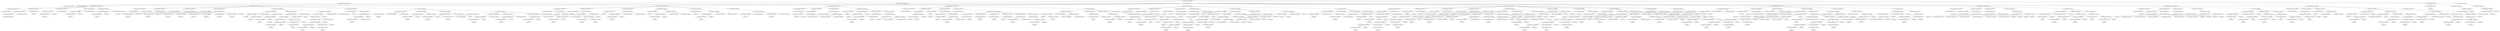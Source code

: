 strict digraph  {
<_ast.alias object at 0xa19e725d0>;
<_ast.ImportFrom object at 0xa19e72610>;
<_ast.alias object at 0xa19e72650>;
<_ast.ImportFrom object at 0xa19e72690>;
<_ast.arg object at 0xa19e72750>;
<_ast.arguments object at 0xa19e72790>;
<_ast.Load object at 0x10295c1d0>;
<_ast.Name object at 0xa19e72890>;
<_ast.Store object at 0x10295c290>;
<_ast.Attribute object at 0xa19e727d0>;
<_ast.List object at 0xa19e72850>;
Load7817986;
<_ast.Assign object at 0xa19e72810>;
<_ast.Name object at 0xa19e728d0>;
Load7758364;
<_ast.Attribute object at 0xa19e72910>;
Store5266125;
<_ast.Num object at 0xa19e72990>;
<_ast.Assign object at 0xa1a2b0290>;
<_ast.Name object at 0xa19e98fd0>;
Load8333617;
<_ast.Attribute object at 0xa19e98f90>;
Store8761590;
<_ast.Num object at 0xa19e98f10>;
<_ast.Assign object at 0xa19e72950>;
<_ast.Name object at 0xa19e98ed0>;
Load4192235;
<_ast.Attribute object at 0xa19e98e90>;
Store5954174;
<_ast.NameConstant object at 0xa19e98e10>;
<_ast.Assign object at 0xa19e98f50>;
<_ast.FunctionDef object at 0xa19e726d0>;
<_ast.arg object at 0xa22cc0190>;
<_ast.arguments object at 0xa167b2b90>;
<_ast.Name object at 0xa19e98d90>;
Store4058386;
<_ast.Num object at 0xa19e98dd0>;
<_ast.Assign object at 0xa19e98e50>;
<_ast.Name object at 0xa19e98c90>;
Load5336921;
<_ast.Attribute object at 0xa19e98d50>;
Store7003909;
<_ast.NameConstant object at 0xa19e98cd0>;
<_ast.Assign object at 0xa19e98d10>;
<_ast.Name object at 0xa19e98b90>;
Load7916493;
<_ast.Attribute object at 0xa19e98c50>;
Store1580129;
<_ast.List object at 0xa19e98b10>;
Load7175552;
<_ast.List object at 0xa19e98b50>;
Load4849677;
<_ast.List object at 0xa19e98a90>;
Load6545218;
<_ast.List object at 0xa19e98ad0>;
Load8329522;
<_ast.List object at 0xa19e98a10>;
Load7596956;
<_ast.List object at 0xa19e98a50>;
Load6078864;
<_ast.List object at 0xa19e98bd0>;
Load6831760;
<_ast.Assign object at 0xa19e98c10>;
<_ast.Name object at 0xa19e98910>;
Load4601021;
<_ast.Lt object at 0x102961c10>;
<_ast.Name object at 0xa19e98890>;
Load8849904;
<_ast.Name object at 0xa19e98810>;
Load1924220;
<_ast.Attribute object at 0xa19e988d0>;
Load2630028;
<_ast.Call object at 0xa19e98950>;
<_ast.Compare object at 0xa19e989d0>;
<_ast.Name object at 0xa191416d0>;
Load9113508;
<_ast.Name object at 0xa20819610>;
Load4379104;
<_ast.Attribute object at 0xa20819b50>;
Load2030342;
<_ast.Name object at 0xa20819a50>;
Load6891581;
<_ast.Index object at 0xa20819750>;
<_ast.Subscript object at 0xa167b7c50>;
Load3464773;
<_ast.Call object at 0xa24e0f550>;
<_ast.Num object at 0xa21df2fd0>;
<_ast.Compare object at 0xa24e0f150>;
Lt2899767;
<_ast.Name object at 0xa24c8b910>;
Load7457911;
<_ast.Attribute object at 0xa21e11390>;
Load9867307;
<_ast.Name object at 0xa19ea3f90>;
Load9348833;
<_ast.Index object at 0xa24c7c3d0>;
<_ast.Subscript object at 0xa24c9d5d0>;
Load9246779;
<_ast.Attribute object at 0xa24c9dfd0>;
Load3987796;
<_ast.Str object at 0xa19ea3e50>;
<_ast.Call object at 0xa21e2b050>;
<_ast.Expr object at 0xa21e0ae90>;
<_ast.While object at 0xa19e98850>;
<_ast.Name object at 0xa19ea3d90>;
Store4082122;
<_ast.Add object at 0x10295cc90>;
<_ast.Num object at 0xa19ea3dd0>;
<_ast.AugAssign object at 0xa19ea3e90>;
<_ast.While object at 0xa19e98990>;
<_ast.Name object at 0xa19ea3d50>;
Store118164;
<_ast.Name object at 0xa19ea3c50>;
Load702781;
<_ast.Str object at 0xa19ea3b50>;
<_ast.Call object at 0xa19ea3bd0>;
<_ast.Attribute object at 0xa19ea3cd0>;
Load6150952;
<_ast.Call object at 0xa19ea3c90>;
<_ast.Assign object at 0xa19ea3d10>;
<_ast.Name object at 0xa19ea3b10>;
Load8405432;
<_ast.Eq object at 0x102961a90>;
<_ast.Str object at 0xa19ea3990>;
<_ast.Compare object at 0xa19ea3a10>;
<_ast.Name object at 0xa19ea3950>;
Load3379580;
<_ast.Attribute object at 0xa19ea3910>;
Store1120381;
<_ast.Str object at 0xa19ea3890>;
<_ast.Assign object at 0xa19ea39d0>;
<_ast.Name object at 0xa19ea3850>;
Load6260360;
<_ast.Attribute object at 0xa19ea3810>;
Store2476790;
<_ast.Str object at 0xa19ea3750>;
<_ast.Assign object at 0xa19ea38d0>;
<_ast.Name object at 0xa19ea3710>;
Load6982742;
<_ast.Str object at 0xa19ea3650>;
<_ast.Compare object at 0xa19ea36d0>;
Eq2327248;
<_ast.Name object at 0xa19ea3610>;
Load6276239;
<_ast.Attribute object at 0xa19ea35d0>;
Store5691362;
<_ast.Str object at 0xa19ea3550>;
<_ast.Assign object at 0xa19ea3690>;
<_ast.Name object at 0xa19ea3510>;
Load1139244;
<_ast.Attribute object at 0xa19ea34d0>;
Store2967055;
<_ast.Str object at 0xa19ea3450>;
<_ast.Assign object at 0xa19ea3590>;
<_ast.Name object at 0xa19ea3410>;
Load5626190;
<_ast.Attribute object at 0xa19ea33d0>;
Store5041430;
<_ast.Str object at 0xa19ea3350>;
<_ast.Assign object at 0xa19ea3490>;
<_ast.Name object at 0xa19ea3310>;
Load8141462;
<_ast.Attribute object at 0xa19ea32d0>;
Store4720473;
<_ast.Str object at 0xa19ea3210>;
<_ast.Assign object at 0xa19ea3390>;
<_ast.If object at 0xa19ea37d0>;
<_ast.If object at 0xa19ea3b90>;
<_ast.FunctionDef object at 0xa1c0db610>;
<_ast.arg object at 0xa19ea3110>;
<_ast.arg object at 0xa19ea3fd0>;
<_ast.arguments object at 0xa19ea30d0>;
<_ast.Name object at 0xa19ea3f10>;
Store4731959;
<_ast.Name object at 0xa19ea3c10>;
Load2056942;
<_ast.Name object at 0xa19ea3150>;
Load5762424;
<_ast.Call object at 0xa19ea3790>;
<_ast.Attribute object at 0xa19ea31d0>;
Load3333604;
<_ast.Str object at 0xa19ea3e10>;
<_ast.Str object at 0xa19ea3090>;
<_ast.Call object at 0xa19ea3a90>;
<_ast.Assign object at 0xa19ea3050>;
<_ast.Name object at 0xa19ea3250>;
Store9763253;
<_ast.Name object at 0xa19ea2ad0>;
Load5728478;
<_ast.Attribute object at 0xa167a2c50>;
Load7572432;
<_ast.Str object at 0xa19ea2fd0>;
<_ast.Str object at 0xa19ea2d10>;
<_ast.Call object at 0xa167a2090>;
<_ast.Assign object at 0xa19ea3a50>;
<_ast.Name object at 0xa19ea2f90>;
Store354454;
<_ast.Name object at 0xa19ea2ed0>;
Load5654224;
<_ast.Attribute object at 0xa19ea2f10>;
Load1270860;
<_ast.Str object at 0xa19ea2e90>;
<_ast.Str object at 0xa19ea2e50>;
<_ast.Call object at 0xa19ea2f50>;
<_ast.Assign object at 0xa19ea2910>;
<_ast.Name object at 0xa19ea2dd0>;
Store8117085;
<_ast.Name object at 0xa19ea2c90>;
Load2971279;
<_ast.Attribute object at 0xa19ea2cd0>;
Load5890050;
<_ast.Str object at 0xa19ea2c50>;
<_ast.Str object at 0xa19ea2c10>;
<_ast.Call object at 0xa19ea2d90>;
<_ast.Assign object at 0xa19ea2e10>;
<_ast.Name object at 0xa19ea2b50>;
Load574706;
<_ast.Str object at 0xa19ea2b10>;
<_ast.Name object at 0xa19ea2a90>;
Load7312557;
<_ast.Str object at 0xa19ea2a50>;
<_ast.Call object at 0xa19ea2b90>;
<_ast.Expr object at 0xa19ea2bd0>;
<_ast.FunctionDef object at 0xa19ea3290>;
<_ast.arg object at 0xa19ea2990>;
<_ast.arguments object at 0xa19ea29d0>;
<_ast.Name object at 0xa19ea2890>;
Load8156925;
<_ast.Str object at 0xa19ea2850>;
<_ast.Call object at 0xa19ea28d0>;
<_ast.Expr object at 0xa19ea2950>;
<_ast.Name object at 0xa19ea2790>;
Load7451502;
<_ast.Str object at 0xa19ea2710>;
<_ast.Mult object at 0x10295ce10>;
<_ast.Num object at 0xa19ea26d0>;
<_ast.BinOp object at 0xa19ea2750>;
<_ast.Call object at 0xa19ea27d0>;
<_ast.Expr object at 0xa19ea2810>;
<_ast.Name object at 0xa19ea2690>;
Store8857911;
<_ast.Name object at 0xa19ea2610>;
Load3899911;
<_ast.Attribute object at 0xa19ea2650>;
Load50356;
<_ast.Name object at 0xa19ea2510>;
Load3854303;
<_ast.Attribute object at 0xa19ea2550>;
Load3552654;
<_ast.Name object at 0xa19ea24d0>;
Load3216119;
<_ast.Call object at 0xa19ea2590>;
<_ast.Expr object at 0xa19ea25d0>;
<_ast.Name object at 0xa19ea2410>;
Load9384512;
<_ast.Str object at 0xa19ea2390>;
<_ast.Num object at 0xa19ea2350>;
<_ast.BinOp object at 0xa19ea23d0>;
Mult9994154;
<_ast.Call object at 0xa19ea2450>;
<_ast.Expr object at 0xa19ea2490>;
<_ast.For object at 0xa167ce5d0>;
<_ast.FunctionDef object at 0xa19ea2a10>;
<_ast.arg object at 0xa19ea2290>;
<_ast.arguments object at 0xa19ea22d0>;
<_ast.Name object at 0xa19ea2190>;
Load8677594;
<_ast.Attribute object at 0xa19ea21d0>;
Load5448636;
<_ast.Call object at 0xa19ea2210>;
<_ast.Expr object at 0xa19ea2250>;
<_ast.Name object at 0xa19ea2110>;
Store4539286;
<_ast.Num object at 0xa19ea20d0>;
<_ast.Assign object at 0xa19ea2150>;
<_ast.Name object at 0xa19e78b50>;
Store2819299;
<_ast.Name object at 0xa19e78e10>;
Load545009;
<_ast.Name object at 0xa19e78f90>;
Load4295074;
<_ast.Str object at 0xa19e78f50>;
<_ast.Call object at 0xa19e78c10>;
<_ast.Call object at 0xa19e78650>;
<_ast.Assign object at 0xa19ea2050>;
<_ast.Name object at 0xa19e78e90>;
Load7387579;
<_ast.Expr object at 0xa19e78ed0>;
<_ast.Name object at 0xa19e78dd0>;
Load8288649;
<_ast.Expr object at 0xa19e78e50>;
<_ast.Name object at 0xa19e78d50>;
Load295652;
<_ast.Expr object at 0xa19e78d90>;
<_ast.Name object at 0xa19e78cd0>;
Load6296016;
<_ast.Expr object at 0xa19e78d10>;
<_ast.Name object at 0xa19e78b10>;
Load9208751;
<_ast.Str object at 0xa19e78ad0>;
<_ast.Call object at 0xa19e78c50>;
<_ast.Expr object at 0xa19e78c90>;
<_ast.Name object at 0xa19e789d0>;
Load1803208;
<_ast.Attribute object at 0xa19e78a10>;
Load3976933;
<_ast.Call object at 0xa19e78a50>;
<_ast.Expr object at 0xa19e78a90>;
<_ast.ExceptHandler object at 0xa19e78f10>;
<_ast.Try object at 0xa19ea2090>;
<_ast.Name object at 0xa19e78990>;
Load5665936;
<_ast.NotIn object at 0x102969190>;
<_ast.Name object at 0xa19e78910>;
Load8562777;
<_ast.Num object at 0xa19e788d0>;
<_ast.Num object at 0xa19e78890>;
<_ast.Call object at 0xa19e78950>;
<_ast.Compare object at 0xa187ec950>;
<_ast.Name object at 0xa19e787d0>;
Load7090829;
<_ast.Str object at 0xa19e78790>;
<_ast.Call object at 0xa19e78810>;
<_ast.Expr object at 0xa19e78850>;
<_ast.Name object at 0xa19e78690>;
Load4285636;
<_ast.Attribute object at 0xa19e786d0>;
Load8858886;
<_ast.Call object at 0xa19e78710>;
<_ast.Expr object at 0xa19e78750>;
<_ast.Name object at 0xa19e72350>;
Load4022336;
<_ast.Attribute object at 0xa19e72490>;
Load7522071;
<_ast.NameConstant object at 0xa19e72410>;
<_ast.Compare object at 0xa19e723d0>;
Eq5853754;
<_ast.Name object at 0xa19e72310>;
Load6706910;
<_ast.Attribute object at 0xa19e72250>;
Load245907;
<_ast.Name object at 0xa19e721d0>;
Load7715643;
<_ast.Name object at 0xa19e72150>;
Load7961667;
<_ast.Attribute object at 0xa19e72290>;
Load2509302;
<_ast.Call object at 0xa19e72390>;
<_ast.Expr object at 0xa19e722d0>;
<_ast.If object at 0xa19e78610>;
<_ast.If object at 0xa209c7f90>;
<_ast.FunctionDef object at 0xa19ea2310>;
<_ast.arg object at 0xa19e72190>;
<_ast.arguments object at 0xa19e720d0>;
<_ast.Name object at 0xa19e72110>;
Store9905520;
<_ast.Num object at 0xa19e72090>;
<_ast.Assign object at 0xa19e72050>;
<_ast.Name object at 0xa19e8afd0>;
Store1453566;
<_ast.Num object at 0xa19e8af90>;
<_ast.Assign object at 0xa3301c710>;
<_ast.Name object at 0xa19e8af10>;
Store4284111;
<_ast.Num object at 0xa19e8aed0>;
<_ast.Assign object at 0xa19e8af50>;
<_ast.Name object at 0xa19e8add0>;
Load8671250;
<_ast.Num object at 0xa19e8ad90>;
<_ast.Compare object at 0xa19e8ae50>;
Lt8676977;
<_ast.Name object at 0xa19e8acd0>;
Load9901117;
<_ast.Num object at 0xa19e8ac90>;
<_ast.Compare object at 0xa19e8ad10>;
Lt8004898;
<_ast.Name object at 0xa19e8ab10>;
Load9892315;
<_ast.Attribute object at 0xa19e8ab50>;
Load9540635;
<_ast.Name object at 0xa19e8aa90>;
Load1836419;
<_ast.Index object at 0xa19e8aad0>;
<_ast.Subscript object at 0xa19e8ab90>;
Load1822116;
<_ast.Name object at 0xa19e8aa10>;
Load4424103;
<_ast.Index object at 0xa19e8aa50>;
<_ast.Subscript object at 0xa19e8abd0>;
Load6079580;
<_ast.In object at 0x1029690d0>;
<_ast.Str object at 0xa19e8a990>;
<_ast.Str object at 0xa19e8a950>;
<_ast.List object at 0xa19e8a9d0>;
Load677631;
<_ast.Compare object at 0xa19e8ac10>;
<_ast.Name object at 0xa19e8a8d0>;
Store8588175;
<_ast.Num object at 0xa19e8a890>;
<_ast.AugAssign object at 0xa19e8a910>;
Add9637729;
<_ast.If object at 0xa19e8ac50>;
<_ast.Name object at 0xa19e8a810>;
Store9896641;
<_ast.Num object at 0xa19e8a7d0>;
<_ast.AugAssign object at 0xa19e8a850>;
Add8733015;
<_ast.While object at 0xa19e8ad50>;
<_ast.Name object at 0xa19e8a750>;
Store6601729;
<_ast.Num object at 0xa19e8a710>;
<_ast.Assign object at 0xa19e8a790>;
<_ast.Name object at 0xa19e8a690>;
Store4636374;
<_ast.Num object at 0xa19e8a650>;
<_ast.AugAssign object at 0xa19e8a6d0>;
Add502671;
<_ast.While object at 0xa19e8ae90>;
<_ast.Name object at 0xa19e8a590>;
Load8953288;
<_ast.GtE object at 0x102961e50>;
<_ast.Num object at 0xa19e8a550>;
<_ast.Compare object at 0xa19e8a5d0>;
<_ast.Name object at 0xa19e8a490>;
Load3238193;
<_ast.Str object at 0xa19e8a450>;
<_ast.Call object at 0xa19e8a4d0>;
<_ast.Expr object at 0xa19e8a510>;
<_ast.Name object at 0xa19e8a390>;
Load7665602;
<_ast.Attribute object at 0xa19e8a3d0>;
Store967737;
<_ast.NameConstant object at 0xa19e8a350>;
<_ast.Assign object at 0xa19e8a410>;
<_ast.Name object at 0xa19e8a250>;
Load1895435;
<_ast.Attribute object at 0xa19e8a290>;
Load4958533;
<_ast.Call object at 0xa19e8a2d0>;
<_ast.Expr object at 0xa19e8a310>;
<_ast.If object at 0xa19e8a610>;
<_ast.FunctionDef object at 0xa19e72210>;
<_ast.arg object at 0xa19e8a190>;
<_ast.arg object at 0xa19e8a150>;
<_ast.arguments object at 0xa19e8a1d0>;
<_ast.Name object at 0xa19e8a0d0>;
Store5636854;
<_ast.Num object at 0xa19e8a090>;
<_ast.Assign object at 0xa19e8a110>;
<_ast.Name object at 0xa19e785d0>;
Store1386804;
<_ast.Num object at 0xa19e78590>;
<_ast.Assign object at 0xa19e8a050>;
<_ast.Name object at 0xa19e78510>;
Store3367760;
<_ast.Num object at 0xa19e784d0>;
<_ast.Assign object at 0xa19e78550>;
<_ast.Name object at 0xa19e78410>;
Load8141957;
<_ast.Num object at 0xa19e783d0>;
<_ast.Compare object at 0xa19e78450>;
Lt5398233;
<_ast.Name object at 0xa19e78310>;
Load3016088;
<_ast.Num object at 0xa19e782d0>;
<_ast.Compare object at 0xa19e78350>;
Lt8295385;
<_ast.Name object at 0xa19e78150>;
Load867365;
<_ast.Attribute object at 0xa19e78190>;
Load6303107;
<_ast.Name object at 0xa19e780d0>;
Load9216038;
<_ast.Index object at 0xa19e78110>;
<_ast.Subscript object at 0xa19e781d0>;
Load5213270;
<_ast.Name object at 0xa19e78050>;
Load4738384;
<_ast.Index object at 0xa19e78090>;
<_ast.Subscript object at 0xa19e78210>;
Load5295863;
<_ast.Name object at 0xa19e6bfd0>;
Load5994479;
<_ast.Compare object at 0xa19e78250>;
Eq8155617;
<_ast.Name object at 0xa19e6bf10>;
Store5454350;
<_ast.Num object at 0xa19e6bed0>;
<_ast.AugAssign object at 0xa19e6bf50>;
Add6087710;
<_ast.Name object at 0xa19e6be50>;
Store4871904;
<_ast.Num object at 0xa19e6be10>;
<_ast.Assign object at 0xa19e6be90>;
<_ast.If object at 0xa19e78290>;
<_ast.Name object at 0xa19e6bd50>;
Load1050407;
<_ast.Num object at 0xa19e6bd10>;
<_ast.Compare object at 0xa19e6bd90>;
GtE9549822;
<_ast.Name object at 0xa19e6bc50>;
Load9651768;
<_ast.Attribute object at 0xa19e6bc90>;
Store2788435;
<_ast.NameConstant object at 0xa19e6bc10>;
<_ast.Assign object at 0xa19e6bcd0>;
<_ast.If object at 0xa19e6bdd0>;
<_ast.Name object at 0xa19e6bb90>;
Store6698879;
<_ast.Num object at 0xa19e6bb50>;
<_ast.AugAssign object at 0xa19e6bbd0>;
Add2078693;
<_ast.While object at 0xa19e78390>;
<_ast.Name object at 0xa19e6bad0>;
Store2545753;
<_ast.Num object at 0xa19e6ba90>;
<_ast.Assign object at 0xa19e6bb10>;
<_ast.Name object at 0xa19e6ba10>;
Store8457785;
<_ast.Num object at 0xa19e6b9d0>;
<_ast.AugAssign object at 0xa19e6ba50>;
Add8098789;
<_ast.While object at 0xa19e78490>;
<_ast.Name object at 0xa19e6b950>;
Store930921;
<_ast.Num object at 0xa19e6b910>;
<_ast.Assign object at 0xa19e6b990>;
<_ast.Name object at 0xa19e6b890>;
Store710001;
<_ast.Num object at 0xa19e6b850>;
<_ast.Assign object at 0xa19e6b8d0>;
<_ast.Name object at 0xa19e6b790>;
Load340781;
<_ast.Num object at 0xa19e6b750>;
<_ast.Compare object at 0xa19e6b7d0>;
Lt8201583;
<_ast.Name object at 0xa19e6b690>;
Load285550;
<_ast.Num object at 0xa19e6b650>;
<_ast.Compare object at 0xa19e6b6d0>;
Lt340275;
<_ast.Name object at 0xa19e6b4d0>;
Load8626033;
<_ast.Attribute object at 0xa19e6b510>;
Load6482686;
<_ast.Name object at 0xa19e6b450>;
Load4801991;
<_ast.Index object at 0xa19e6b490>;
<_ast.Subscript object at 0xa19e6b550>;
Load7130471;
<_ast.Name object at 0xa19e6b3d0>;
Load6384688;
<_ast.Index object at 0xa19e6b410>;
<_ast.Subscript object at 0xa19e6b590>;
Load5391674;
<_ast.Name object at 0xa19e6b390>;
Load8065462;
<_ast.Compare object at 0xa19e6b5d0>;
Eq1544608;
<_ast.Name object at 0xa19e6b310>;
Store4529372;
<_ast.Num object at 0xa19e6b2d0>;
<_ast.AugAssign object at 0xa19e6b350>;
Add3764648;
<_ast.Name object at 0xa19e6b250>;
Store5092695;
<_ast.Num object at 0xa19e6b210>;
<_ast.Assign object at 0xa19e6b290>;
<_ast.If object at 0xa19e6b610>;
<_ast.Name object at 0xa19e6b150>;
Load9111138;
<_ast.Num object at 0xa19e6b110>;
<_ast.Compare object at 0xa19e6b190>;
GtE6194662;
<_ast.Name object at 0xa19e6b050>;
Load8682340;
<_ast.Attribute object at 0xa19e6b090>;
Store9898176;
<_ast.NameConstant object at 0xa19e85fd0>;
<_ast.Assign object at 0xa19e6b0d0>;
<_ast.If object at 0xa19e6b1d0>;
<_ast.Name object at 0xa19e85f50>;
Store2131269;
<_ast.Num object at 0xa19e85f10>;
<_ast.AugAssign object at 0xa19e85f90>;
Add1087294;
<_ast.While object at 0xa19e6b710>;
<_ast.Name object at 0xa19e85e90>;
Store6667436;
<_ast.Num object at 0xa19e85e50>;
<_ast.AugAssign object at 0xa19e85ed0>;
Add4459150;
<_ast.While object at 0xa19e6b810>;
<_ast.Name object at 0xa19e85dd0>;
Store6506013;
<_ast.Num object at 0xa19e85d90>;
<_ast.Assign object at 0xa19e85e10>;
<_ast.Name object at 0xa19e85d10>;
Store8973572;
<_ast.Num object at 0xa19e85cd0>;
<_ast.Assign object at 0xa19e85d50>;
<_ast.FunctionDef object at 0xa19e8a210>;
<_ast.arg object at 0xa19e85c10>;
<_ast.arg object at 0xa19e85bd0>;
<_ast.arg object at 0xa19e85b90>;
<_ast.arguments object at 0xa19e85c50>;
<_ast.Name object at 0xa19e85b10>;
Store6253431;
<_ast.Num object at 0xa19e85ad0>;
<_ast.Assign object at 0xa19e85b50>;
<_ast.Name object at 0xa19e85a50>;
Store180293;
<_ast.NameConstant object at 0xa19e85a10>;
<_ast.Assign object at 0xa19e85a90>;
<_ast.Name object at 0xa19e85950>;
Load3277815;
<_ast.NotEq object at 0x102961b50>;
<_ast.USub object at 0x102961950>;
<_ast.Num object at 0xa19e858d0>;
<_ast.UnaryOp object at 0xa19e85910>;
<_ast.Compare object at 0xa19e85990>;
<_ast.Name object at 0xa19e85790>;
Load4581819;
<_ast.Attribute object at 0xa19e857d0>;
Load6689383;
<_ast.Name object at 0xa19e856d0>;
Load5581708;
<_ast.Index object at 0xa19e85710>;
<_ast.Subscript object at 0xa19e85810>;
Load96057;
<_ast.Name object at 0xa19e85650>;
Load6036931;
<_ast.Index object at 0xa19e85690>;
<_ast.Subscript object at 0xa19e85850>;
Load5849663;
<_ast.Str object at 0xa19e855d0>;
<_ast.Str object at 0xa19e85590>;
<_ast.List object at 0xa19e85610>;
Load4545171;
<_ast.Compare object at 0xa19e85890>;
NotIn127513;
<_ast.Name object at 0xa19e854d0>;
Load9726771;
<_ast.NameConstant object at 0xa19e85490>;
<_ast.Compare object at 0xa19e85510>;
Eq3480001;
<_ast.Name object at 0xa19e85350>;
Load9767400;
<_ast.Attribute object at 0xa19e85390>;
Load4995062;
<_ast.Name object at 0xa19e852d0>;
Load5323439;
<_ast.Index object at 0xa19e85310>;
<_ast.Subscript object at 0xa19e853d0>;
Load4803815;
<_ast.Name object at 0xa19e85210>;
Load7014855;
<_ast.Index object at 0xa19e85290>;
<_ast.Subscript object at 0xa19e85410>;
Store8485827;
<_ast.Name object at 0xa19e851d0>;
Load9564180;
<_ast.Assign object at 0xa19e85450>;
<_ast.Name object at 0xa19e85150>;
Store2035231;
<_ast.NameConstant object at 0xa19e85110>;
<_ast.Assign object at 0xa19e85190>;
<_ast.If object at 0xa19e85550>;
<_ast.If object at 0xa1c0cd710>;
<_ast.Name object at 0xa19e85090>;
Store9893195;
<_ast.Sub object at 0x10295cd50>;
<_ast.Num object at 0xa19e85050>;
<_ast.AugAssign object at 0xa19e850d0>;
<_ast.While object at 0xa19e859d0>;
<_ast.Name object at 0xa19e77d90>;
Load4450735;
<_ast.Attribute object at 0xa19e77250>;
Load7203872;
<_ast.Call object at 0xa19e77110>;
<_ast.Expr object at 0xa20825d90>;
<_ast.Name object at 0xa19e77ad0>;
Load1263269;
<_ast.Attribute object at 0xa19e77c90>;
Load4394380;
<_ast.NameConstant object at 0xa19e77d10>;
<_ast.Compare object at 0xa19e77590>;
Eq7714362;
<_ast.Name object at 0xa19e77a10>;
Load8901172;
<_ast.Attribute object at 0xa19e77090>;
Load9808737;
<_ast.Name object at 0xa19e77990>;
Load6949423;
<_ast.Call object at 0xa19e77410>;
<_ast.Expr object at 0xa19e770d0>;
<_ast.If object at 0xa19e774d0>;
<_ast.FunctionDef object at 0xa19e85c90>;
<_ast.arg object at 0xa19e77790>;
<_ast.arguments object at 0xa19e77290>;
<_ast.Name object at 0xa19e77690>;
Store9193478;
<_ast.Name object at 0xa19e777d0>;
Load2407852;
<_ast.Num object at 0xa19e77910>;
<_ast.Num object at 0xa19e77310>;
<_ast.Num object at 0xa19e77050>;
<_ast.Num object at 0xa19e771d0>;
<_ast.Num object at 0xa19e773d0>;
<_ast.Num object at 0xa19e77190>;
<_ast.List object at 0xa19e77150>;
Load5707996;
<_ast.Call object at 0xa19e77c10>;
<_ast.Assign object at 0xa19e77650>;
<_ast.Name object at 0xa19e77f50>;
Load374419;
<_ast.Name object at 0xa19e776d0>;
Load7092013;
<_ast.Call object at 0xa19e77550>;
<_ast.Expr object at 0xa19e77390>;
<_ast.Name object at 0xa19e77850>;
Load7202276;
<_ast.Num object at 0xa19e77610>;
<_ast.Call object at 0xa19e775d0>;
<_ast.Expr object at 0xa19e77f10>;
<_ast.Name object at 0xa19e77750>;
Load709112;
<_ast.Attribute object at 0xa19e77350>;
Load4531292;
<_ast.NameConstant object at 0xa19e77490>;
<_ast.Compare object at 0xa19e77dd0>;
Eq4516569;
<_ast.Name object at 0xa19e77b90>;
Load7512735;
<_ast.Attribute object at 0xa19e77b50>;
Load2966138;
<_ast.Call object at 0xa19e778d0>;
<_ast.Expr object at 0xa19e77890>;
<_ast.Name object at 0xa19e77450>;
Load4591459;
<_ast.Attribute object at 0xa19e77810>;
Load8427686;
<_ast.Name object at 0xa19e77cd0>;
Load7996050;
<_ast.Name object at 0xa19e779d0>;
Load6026369;
<_ast.Attribute object at 0xa19e77c50>;
Load8029674;
<_ast.Call object at 0xa19e77ed0>;
<_ast.Expr object at 0xa19e77f90>;
<_ast.If object at 0xa19e77710>;
<_ast.FunctionDef object at 0xa19e77210>;
<_ast.arg object at 0xa19e77a90>;
<_ast.arguments object at 0xa19e77a50>;
<_ast.Name object at 0xa19e77bd0>;
Store4868730;
<_ast.Name object at 0xa19e77e50>;
Load1126583;
<_ast.Num object at 0xa19e77510>;
<_ast.Num object at 0xa19e772d0>;
<_ast.Num object at 0xa24e303d0>;
<_ast.Num object at 0xa22cb7490>;
<_ast.Num object at 0xa172b5150>;
<_ast.Num object at 0xa172b5c90>;
<_ast.List object at 0xa19e77e10>;
Load3661982;
<_ast.Call object at 0xa19e77d50>;
<_ast.Assign object at 0xa19e77fd0>;
<_ast.Name object at 0xa172b5f50>;
Load1923358;
<_ast.Name object at 0xa172b5f10>;
Load2272776;
<_ast.Call object at 0xa172b5f90>;
<_ast.Expr object at 0xa172b5fd0>;
<_ast.Name object at 0xa172b5e50>;
Load3309626;
<_ast.Num object at 0xa172b5e10>;
<_ast.Call object at 0xa172b5e90>;
<_ast.Expr object at 0xa172b5ed0>;
<_ast.Name object at 0xa172b5c50>;
Load2927195;
<_ast.Attribute object at 0xa172b5d50>;
Load2486672;
<_ast.NameConstant object at 0xa172b5c10>;
<_ast.Compare object at 0xa172b5d90>;
Eq3760445;
<_ast.Name object at 0xa172b5b10>;
Load2207398;
<_ast.Attribute object at 0xa172b5b50>;
Load8525252;
<_ast.Call object at 0xa172b5b90>;
<_ast.Expr object at 0xa172b5bd0>;
<_ast.Name object at 0xa172b5a10>;
Load1822468;
<_ast.Attribute object at 0xa172b5a50>;
Load3449108;
<_ast.Name object at 0xa172b59d0>;
Load3666377;
<_ast.Name object at 0xa172b5950>;
Load7786771;
<_ast.Attribute object at 0xa172b5990>;
Load3130251;
<_ast.Call object at 0xa172b5a90>;
<_ast.Expr object at 0xa172b5ad0>;
<_ast.If object at 0xa172b5dd0>;
<_ast.FunctionDef object at 0xa19e77e90>;
<_ast.arg object at 0xa172b5890>;
<_ast.arguments object at 0xa172b58d0>;
<_ast.Name object at 0xa172b5790>;
Load3829502;
<_ast.Attribute object at 0xa172b57d0>;
Load696587;
<_ast.Call object at 0xa172b5810>;
<_ast.Expr object at 0xa172b5850>;
<_ast.Name object at 0xa172b5710>;
Store628430;
<_ast.Name object at 0xa172b5690>;
Load5776361;
<_ast.Str object at 0xa172b5650>;
<_ast.Call object at 0xa172b56d0>;
<_ast.Assign object at 0xa172b5750>;
<_ast.Name object at 0xa172b5590>;
Load2916245;
<_ast.Str object at 0xa172b5550>;
<_ast.Compare object at 0xa172b55d0>;
Eq966305;
<_ast.Name object at 0xa172b5450>;
Load3993779;
<_ast.Attribute object at 0xa172b5490>;
Load259365;
<_ast.NameConstant object at 0xa172b5410>;
<_ast.Compare object at 0xa172b54d0>;
Eq504083;
<_ast.Name object at 0xa172b5310>;
Load457900;
<_ast.Attribute object at 0xa172b5350>;
Load3018937;
<_ast.Call object at 0xa172b5390>;
<_ast.Expr object at 0xa172b53d0>;
<_ast.Name object at 0xa172b5210>;
Load7859928;
<_ast.Attribute object at 0xa172b5250>;
Load7556314;
<_ast.Call object at 0xa172b5290>;
<_ast.Expr object at 0xa172b52d0>;
<_ast.While object at 0xa172b5510>;
<_ast.Name object at 0xa172b50d0>;
Load9916330;
<_ast.Attribute object at 0xa172b5110>;
Load2887269;
<_ast.NameConstant object at 0xa172b5090>;
<_ast.Compare object at 0xa172b5190>;
Eq6059354;
<_ast.Name object at 0xa172acf90>;
Load4433224;
<_ast.Attribute object at 0xa172acfd0>;
Load7058246;
<_ast.Call object at 0xa172ac8d0>;
<_ast.Expr object at 0xa172b5050>;
<_ast.Name object at 0xa172ace90>;
Load5100640;
<_ast.Attribute object at 0xa172aced0>;
Load1405996;
<_ast.Call object at 0xa172acf10>;
<_ast.Expr object at 0xa172acf50>;
<_ast.While object at 0xa172b51d0>;
<_ast.If object at 0xa172b5610>;
<_ast.Name object at 0xa172acdd0>;
Load562131;
<_ast.Str object at 0xa172acd90>;
<_ast.Call object at 0xa172ace10>;
<_ast.Expr object at 0xa172ace50>;
<_ast.FunctionDef object at 0xa172b5910>;
<_ast.ClassDef object at 0xa19e72710>;
<_ast.Name object at 0xa172acd10>;
Store5243468;
<_ast.Name object at 0xa172acc90>;
Load1285213;
<_ast.Call object at 0xa172accd0>;
<_ast.Assign object at 0xa172acd50>;
<_ast.Name object at 0xa172acb90>;
Load3835089;
<_ast.Attribute object at 0xa172acbd0>;
Load7487359;
<_ast.Call object at 0xa172acc10>;
<_ast.Expr object at 0xa172acc50>;
<_ast.Module object at 0xa22cbd690>;
<_ast.ImportFrom object at 0xa19e72610> -> <_ast.alias object at 0xa19e725d0>;
<_ast.ImportFrom object at 0xa19e72690> -> <_ast.alias object at 0xa19e72650>;
<_ast.arguments object at 0xa19e72790> -> <_ast.arg object at 0xa19e72750>;
<_ast.Name object at 0xa19e72890> -> <_ast.Load object at 0x10295c1d0>;
<_ast.Attribute object at 0xa19e727d0> -> <_ast.Name object at 0xa19e72890>;
<_ast.Attribute object at 0xa19e727d0> -> <_ast.Store object at 0x10295c290>;
<_ast.List object at 0xa19e72850> -> Load7817986;
<_ast.Assign object at 0xa19e72810> -> <_ast.Attribute object at 0xa19e727d0>;
<_ast.Assign object at 0xa19e72810> -> <_ast.List object at 0xa19e72850>;
<_ast.Name object at 0xa19e728d0> -> Load7758364;
<_ast.Attribute object at 0xa19e72910> -> <_ast.Name object at 0xa19e728d0>;
<_ast.Attribute object at 0xa19e72910> -> Store5266125;
<_ast.Assign object at 0xa1a2b0290> -> <_ast.Attribute object at 0xa19e72910>;
<_ast.Assign object at 0xa1a2b0290> -> <_ast.Num object at 0xa19e72990>;
<_ast.Name object at 0xa19e98fd0> -> Load8333617;
<_ast.Attribute object at 0xa19e98f90> -> <_ast.Name object at 0xa19e98fd0>;
<_ast.Attribute object at 0xa19e98f90> -> Store8761590;
<_ast.Assign object at 0xa19e72950> -> <_ast.Attribute object at 0xa19e98f90>;
<_ast.Assign object at 0xa19e72950> -> <_ast.Num object at 0xa19e98f10>;
<_ast.Name object at 0xa19e98ed0> -> Load4192235;
<_ast.Attribute object at 0xa19e98e90> -> <_ast.Name object at 0xa19e98ed0>;
<_ast.Attribute object at 0xa19e98e90> -> Store5954174;
<_ast.Assign object at 0xa19e98f50> -> <_ast.Attribute object at 0xa19e98e90>;
<_ast.Assign object at 0xa19e98f50> -> <_ast.NameConstant object at 0xa19e98e10>;
<_ast.FunctionDef object at 0xa19e726d0> -> <_ast.arguments object at 0xa19e72790>;
<_ast.FunctionDef object at 0xa19e726d0> -> <_ast.Assign object at 0xa19e72810>;
<_ast.FunctionDef object at 0xa19e726d0> -> <_ast.Assign object at 0xa1a2b0290>;
<_ast.FunctionDef object at 0xa19e726d0> -> <_ast.Assign object at 0xa19e72950>;
<_ast.FunctionDef object at 0xa19e726d0> -> <_ast.Assign object at 0xa19e98f50>;
<_ast.arguments object at 0xa167b2b90> -> <_ast.arg object at 0xa22cc0190>;
<_ast.Name object at 0xa19e98d90> -> Store4058386;
<_ast.Assign object at 0xa19e98e50> -> <_ast.Name object at 0xa19e98d90>;
<_ast.Assign object at 0xa19e98e50> -> <_ast.Num object at 0xa19e98dd0>;
<_ast.Name object at 0xa19e98c90> -> Load5336921;
<_ast.Attribute object at 0xa19e98d50> -> <_ast.Name object at 0xa19e98c90>;
<_ast.Attribute object at 0xa19e98d50> -> Store7003909;
<_ast.Assign object at 0xa19e98d10> -> <_ast.Attribute object at 0xa19e98d50>;
<_ast.Assign object at 0xa19e98d10> -> <_ast.NameConstant object at 0xa19e98cd0>;
<_ast.Name object at 0xa19e98b90> -> Load7916493;
<_ast.Attribute object at 0xa19e98c50> -> <_ast.Name object at 0xa19e98b90>;
<_ast.Attribute object at 0xa19e98c50> -> Store1580129;
<_ast.List object at 0xa19e98b10> -> Load7175552;
<_ast.List object at 0xa19e98b50> -> Load4849677;
<_ast.List object at 0xa19e98a90> -> Load6545218;
<_ast.List object at 0xa19e98ad0> -> Load8329522;
<_ast.List object at 0xa19e98a10> -> Load7596956;
<_ast.List object at 0xa19e98a50> -> Load6078864;
<_ast.List object at 0xa19e98bd0> -> <_ast.List object at 0xa19e98b10>;
<_ast.List object at 0xa19e98bd0> -> <_ast.List object at 0xa19e98b50>;
<_ast.List object at 0xa19e98bd0> -> <_ast.List object at 0xa19e98a90>;
<_ast.List object at 0xa19e98bd0> -> <_ast.List object at 0xa19e98ad0>;
<_ast.List object at 0xa19e98bd0> -> <_ast.List object at 0xa19e98a10>;
<_ast.List object at 0xa19e98bd0> -> <_ast.List object at 0xa19e98a50>;
<_ast.List object at 0xa19e98bd0> -> Load6831760;
<_ast.Assign object at 0xa19e98c10> -> <_ast.Attribute object at 0xa19e98c50>;
<_ast.Assign object at 0xa19e98c10> -> <_ast.List object at 0xa19e98bd0>;
<_ast.Name object at 0xa19e98910> -> Load4601021;
<_ast.Name object at 0xa19e98890> -> Load8849904;
<_ast.Name object at 0xa19e98810> -> Load1924220;
<_ast.Attribute object at 0xa19e988d0> -> <_ast.Name object at 0xa19e98810>;
<_ast.Attribute object at 0xa19e988d0> -> Load2630028;
<_ast.Call object at 0xa19e98950> -> <_ast.Name object at 0xa19e98890>;
<_ast.Call object at 0xa19e98950> -> <_ast.Attribute object at 0xa19e988d0>;
<_ast.Compare object at 0xa19e989d0> -> <_ast.Name object at 0xa19e98910>;
<_ast.Compare object at 0xa19e989d0> -> <_ast.Lt object at 0x102961c10>;
<_ast.Compare object at 0xa19e989d0> -> <_ast.Call object at 0xa19e98950>;
<_ast.Name object at 0xa191416d0> -> Load9113508;
<_ast.Name object at 0xa20819610> -> Load4379104;
<_ast.Attribute object at 0xa20819b50> -> <_ast.Name object at 0xa20819610>;
<_ast.Attribute object at 0xa20819b50> -> Load2030342;
<_ast.Name object at 0xa20819a50> -> Load6891581;
<_ast.Index object at 0xa20819750> -> <_ast.Name object at 0xa20819a50>;
<_ast.Subscript object at 0xa167b7c50> -> <_ast.Attribute object at 0xa20819b50>;
<_ast.Subscript object at 0xa167b7c50> -> <_ast.Index object at 0xa20819750>;
<_ast.Subscript object at 0xa167b7c50> -> Load3464773;
<_ast.Call object at 0xa24e0f550> -> <_ast.Name object at 0xa191416d0>;
<_ast.Call object at 0xa24e0f550> -> <_ast.Subscript object at 0xa167b7c50>;
<_ast.Compare object at 0xa24e0f150> -> <_ast.Call object at 0xa24e0f550>;
<_ast.Compare object at 0xa24e0f150> -> Lt2899767;
<_ast.Compare object at 0xa24e0f150> -> <_ast.Num object at 0xa21df2fd0>;
<_ast.Name object at 0xa24c8b910> -> Load7457911;
<_ast.Attribute object at 0xa21e11390> -> <_ast.Name object at 0xa24c8b910>;
<_ast.Attribute object at 0xa21e11390> -> Load9867307;
<_ast.Name object at 0xa19ea3f90> -> Load9348833;
<_ast.Index object at 0xa24c7c3d0> -> <_ast.Name object at 0xa19ea3f90>;
<_ast.Subscript object at 0xa24c9d5d0> -> <_ast.Attribute object at 0xa21e11390>;
<_ast.Subscript object at 0xa24c9d5d0> -> <_ast.Index object at 0xa24c7c3d0>;
<_ast.Subscript object at 0xa24c9d5d0> -> Load9246779;
<_ast.Attribute object at 0xa24c9dfd0> -> <_ast.Subscript object at 0xa24c9d5d0>;
<_ast.Attribute object at 0xa24c9dfd0> -> Load3987796;
<_ast.Call object at 0xa21e2b050> -> <_ast.Attribute object at 0xa24c9dfd0>;
<_ast.Call object at 0xa21e2b050> -> <_ast.Str object at 0xa19ea3e50>;
<_ast.Expr object at 0xa21e0ae90> -> <_ast.Call object at 0xa21e2b050>;
<_ast.While object at 0xa19e98850> -> <_ast.Compare object at 0xa24e0f150>;
<_ast.While object at 0xa19e98850> -> <_ast.Expr object at 0xa21e0ae90>;
<_ast.Name object at 0xa19ea3d90> -> Store4082122;
<_ast.AugAssign object at 0xa19ea3e90> -> <_ast.Name object at 0xa19ea3d90>;
<_ast.AugAssign object at 0xa19ea3e90> -> <_ast.Add object at 0x10295cc90>;
<_ast.AugAssign object at 0xa19ea3e90> -> <_ast.Num object at 0xa19ea3dd0>;
<_ast.While object at 0xa19e98990> -> <_ast.Compare object at 0xa19e989d0>;
<_ast.While object at 0xa19e98990> -> <_ast.While object at 0xa19e98850>;
<_ast.While object at 0xa19e98990> -> <_ast.AugAssign object at 0xa19ea3e90>;
<_ast.Name object at 0xa19ea3d50> -> Store118164;
<_ast.Name object at 0xa19ea3c50> -> Load702781;
<_ast.Call object at 0xa19ea3bd0> -> <_ast.Name object at 0xa19ea3c50>;
<_ast.Call object at 0xa19ea3bd0> -> <_ast.Str object at 0xa19ea3b50>;
<_ast.Attribute object at 0xa19ea3cd0> -> <_ast.Call object at 0xa19ea3bd0>;
<_ast.Attribute object at 0xa19ea3cd0> -> Load6150952;
<_ast.Call object at 0xa19ea3c90> -> <_ast.Attribute object at 0xa19ea3cd0>;
<_ast.Assign object at 0xa19ea3d10> -> <_ast.Name object at 0xa19ea3d50>;
<_ast.Assign object at 0xa19ea3d10> -> <_ast.Call object at 0xa19ea3c90>;
<_ast.Name object at 0xa19ea3b10> -> Load8405432;
<_ast.Compare object at 0xa19ea3a10> -> <_ast.Name object at 0xa19ea3b10>;
<_ast.Compare object at 0xa19ea3a10> -> <_ast.Eq object at 0x102961a90>;
<_ast.Compare object at 0xa19ea3a10> -> <_ast.Str object at 0xa19ea3990>;
<_ast.Name object at 0xa19ea3950> -> Load3379580;
<_ast.Attribute object at 0xa19ea3910> -> <_ast.Name object at 0xa19ea3950>;
<_ast.Attribute object at 0xa19ea3910> -> Store1120381;
<_ast.Assign object at 0xa19ea39d0> -> <_ast.Attribute object at 0xa19ea3910>;
<_ast.Assign object at 0xa19ea39d0> -> <_ast.Str object at 0xa19ea3890>;
<_ast.Name object at 0xa19ea3850> -> Load6260360;
<_ast.Attribute object at 0xa19ea3810> -> <_ast.Name object at 0xa19ea3850>;
<_ast.Attribute object at 0xa19ea3810> -> Store2476790;
<_ast.Assign object at 0xa19ea38d0> -> <_ast.Attribute object at 0xa19ea3810>;
<_ast.Assign object at 0xa19ea38d0> -> <_ast.Str object at 0xa19ea3750>;
<_ast.Name object at 0xa19ea3710> -> Load6982742;
<_ast.Compare object at 0xa19ea36d0> -> <_ast.Name object at 0xa19ea3710>;
<_ast.Compare object at 0xa19ea36d0> -> Eq2327248;
<_ast.Compare object at 0xa19ea36d0> -> <_ast.Str object at 0xa19ea3650>;
<_ast.Name object at 0xa19ea3610> -> Load6276239;
<_ast.Attribute object at 0xa19ea35d0> -> <_ast.Name object at 0xa19ea3610>;
<_ast.Attribute object at 0xa19ea35d0> -> Store5691362;
<_ast.Assign object at 0xa19ea3690> -> <_ast.Attribute object at 0xa19ea35d0>;
<_ast.Assign object at 0xa19ea3690> -> <_ast.Str object at 0xa19ea3550>;
<_ast.Name object at 0xa19ea3510> -> Load1139244;
<_ast.Attribute object at 0xa19ea34d0> -> <_ast.Name object at 0xa19ea3510>;
<_ast.Attribute object at 0xa19ea34d0> -> Store2967055;
<_ast.Assign object at 0xa19ea3590> -> <_ast.Attribute object at 0xa19ea34d0>;
<_ast.Assign object at 0xa19ea3590> -> <_ast.Str object at 0xa19ea3450>;
<_ast.Name object at 0xa19ea3410> -> Load5626190;
<_ast.Attribute object at 0xa19ea33d0> -> <_ast.Name object at 0xa19ea3410>;
<_ast.Attribute object at 0xa19ea33d0> -> Store5041430;
<_ast.Assign object at 0xa19ea3490> -> <_ast.Attribute object at 0xa19ea33d0>;
<_ast.Assign object at 0xa19ea3490> -> <_ast.Str object at 0xa19ea3350>;
<_ast.Name object at 0xa19ea3310> -> Load8141462;
<_ast.Attribute object at 0xa19ea32d0> -> <_ast.Name object at 0xa19ea3310>;
<_ast.Attribute object at 0xa19ea32d0> -> Store4720473;
<_ast.Assign object at 0xa19ea3390> -> <_ast.Attribute object at 0xa19ea32d0>;
<_ast.Assign object at 0xa19ea3390> -> <_ast.Str object at 0xa19ea3210>;
<_ast.If object at 0xa19ea37d0> -> <_ast.Compare object at 0xa19ea36d0>;
<_ast.If object at 0xa19ea37d0> -> <_ast.Assign object at 0xa19ea3690>;
<_ast.If object at 0xa19ea37d0> -> <_ast.Assign object at 0xa19ea3590>;
<_ast.If object at 0xa19ea37d0> -> <_ast.Assign object at 0xa19ea3490>;
<_ast.If object at 0xa19ea37d0> -> <_ast.Assign object at 0xa19ea3390>;
<_ast.If object at 0xa19ea3b90> -> <_ast.Compare object at 0xa19ea3a10>;
<_ast.If object at 0xa19ea3b90> -> <_ast.Assign object at 0xa19ea39d0>;
<_ast.If object at 0xa19ea3b90> -> <_ast.Assign object at 0xa19ea38d0>;
<_ast.If object at 0xa19ea3b90> -> <_ast.If object at 0xa19ea37d0>;
<_ast.FunctionDef object at 0xa1c0db610> -> <_ast.arguments object at 0xa167b2b90>;
<_ast.FunctionDef object at 0xa1c0db610> -> <_ast.Assign object at 0xa19e98e50>;
<_ast.FunctionDef object at 0xa1c0db610> -> <_ast.Assign object at 0xa19e98d10>;
<_ast.FunctionDef object at 0xa1c0db610> -> <_ast.Assign object at 0xa19e98c10>;
<_ast.FunctionDef object at 0xa1c0db610> -> <_ast.While object at 0xa19e98990>;
<_ast.FunctionDef object at 0xa1c0db610> -> <_ast.Assign object at 0xa19ea3d10>;
<_ast.FunctionDef object at 0xa1c0db610> -> <_ast.If object at 0xa19ea3b90>;
<_ast.arguments object at 0xa19ea30d0> -> <_ast.arg object at 0xa19ea3110>;
<_ast.arguments object at 0xa19ea30d0> -> <_ast.arg object at 0xa19ea3fd0>;
<_ast.Name object at 0xa19ea3f10> -> Store4731959;
<_ast.Name object at 0xa19ea3c10> -> Load2056942;
<_ast.Name object at 0xa19ea3150> -> Load5762424;
<_ast.Call object at 0xa19ea3790> -> <_ast.Name object at 0xa19ea3c10>;
<_ast.Call object at 0xa19ea3790> -> <_ast.Name object at 0xa19ea3150>;
<_ast.Attribute object at 0xa19ea31d0> -> <_ast.Call object at 0xa19ea3790>;
<_ast.Attribute object at 0xa19ea31d0> -> Load3333604;
<_ast.Call object at 0xa19ea3a90> -> <_ast.Attribute object at 0xa19ea31d0>;
<_ast.Call object at 0xa19ea3a90> -> <_ast.Str object at 0xa19ea3e10>;
<_ast.Call object at 0xa19ea3a90> -> <_ast.Str object at 0xa19ea3090>;
<_ast.Assign object at 0xa19ea3050> -> <_ast.Name object at 0xa19ea3f10>;
<_ast.Assign object at 0xa19ea3050> -> <_ast.Call object at 0xa19ea3a90>;
<_ast.Name object at 0xa19ea3250> -> Store9763253;
<_ast.Name object at 0xa19ea2ad0> -> Load5728478;
<_ast.Attribute object at 0xa167a2c50> -> <_ast.Name object at 0xa19ea2ad0>;
<_ast.Attribute object at 0xa167a2c50> -> Load7572432;
<_ast.Call object at 0xa167a2090> -> <_ast.Attribute object at 0xa167a2c50>;
<_ast.Call object at 0xa167a2090> -> <_ast.Str object at 0xa19ea2fd0>;
<_ast.Call object at 0xa167a2090> -> <_ast.Str object at 0xa19ea2d10>;
<_ast.Assign object at 0xa19ea3a50> -> <_ast.Name object at 0xa19ea3250>;
<_ast.Assign object at 0xa19ea3a50> -> <_ast.Call object at 0xa167a2090>;
<_ast.Name object at 0xa19ea2f90> -> Store354454;
<_ast.Name object at 0xa19ea2ed0> -> Load5654224;
<_ast.Attribute object at 0xa19ea2f10> -> <_ast.Name object at 0xa19ea2ed0>;
<_ast.Attribute object at 0xa19ea2f10> -> Load1270860;
<_ast.Call object at 0xa19ea2f50> -> <_ast.Attribute object at 0xa19ea2f10>;
<_ast.Call object at 0xa19ea2f50> -> <_ast.Str object at 0xa19ea2e90>;
<_ast.Call object at 0xa19ea2f50> -> <_ast.Str object at 0xa19ea2e50>;
<_ast.Assign object at 0xa19ea2910> -> <_ast.Name object at 0xa19ea2f90>;
<_ast.Assign object at 0xa19ea2910> -> <_ast.Call object at 0xa19ea2f50>;
<_ast.Name object at 0xa19ea2dd0> -> Store8117085;
<_ast.Name object at 0xa19ea2c90> -> Load2971279;
<_ast.Attribute object at 0xa19ea2cd0> -> <_ast.Name object at 0xa19ea2c90>;
<_ast.Attribute object at 0xa19ea2cd0> -> Load5890050;
<_ast.Call object at 0xa19ea2d90> -> <_ast.Attribute object at 0xa19ea2cd0>;
<_ast.Call object at 0xa19ea2d90> -> <_ast.Str object at 0xa19ea2c50>;
<_ast.Call object at 0xa19ea2d90> -> <_ast.Str object at 0xa19ea2c10>;
<_ast.Assign object at 0xa19ea2e10> -> <_ast.Name object at 0xa19ea2dd0>;
<_ast.Assign object at 0xa19ea2e10> -> <_ast.Call object at 0xa19ea2d90>;
<_ast.Name object at 0xa19ea2b50> -> Load574706;
<_ast.Name object at 0xa19ea2a90> -> Load7312557;
<_ast.Call object at 0xa19ea2b90> -> <_ast.Name object at 0xa19ea2b50>;
<_ast.Call object at 0xa19ea2b90> -> <_ast.Str object at 0xa19ea2b10>;
<_ast.Call object at 0xa19ea2b90> -> <_ast.Name object at 0xa19ea2a90>;
<_ast.Call object at 0xa19ea2b90> -> <_ast.Str object at 0xa19ea2a50>;
<_ast.Expr object at 0xa19ea2bd0> -> <_ast.Call object at 0xa19ea2b90>;
<_ast.FunctionDef object at 0xa19ea3290> -> <_ast.arguments object at 0xa19ea30d0>;
<_ast.FunctionDef object at 0xa19ea3290> -> <_ast.Assign object at 0xa19ea3050>;
<_ast.FunctionDef object at 0xa19ea3290> -> <_ast.Assign object at 0xa19ea3a50>;
<_ast.FunctionDef object at 0xa19ea3290> -> <_ast.Assign object at 0xa19ea2910>;
<_ast.FunctionDef object at 0xa19ea3290> -> <_ast.Assign object at 0xa19ea2e10>;
<_ast.FunctionDef object at 0xa19ea3290> -> <_ast.Expr object at 0xa19ea2bd0>;
<_ast.arguments object at 0xa19ea29d0> -> <_ast.arg object at 0xa19ea2990>;
<_ast.Name object at 0xa19ea2890> -> Load8156925;
<_ast.Call object at 0xa19ea28d0> -> <_ast.Name object at 0xa19ea2890>;
<_ast.Call object at 0xa19ea28d0> -> <_ast.Str object at 0xa19ea2850>;
<_ast.Expr object at 0xa19ea2950> -> <_ast.Call object at 0xa19ea28d0>;
<_ast.Name object at 0xa19ea2790> -> Load7451502;
<_ast.BinOp object at 0xa19ea2750> -> <_ast.Str object at 0xa19ea2710>;
<_ast.BinOp object at 0xa19ea2750> -> <_ast.Mult object at 0x10295ce10>;
<_ast.BinOp object at 0xa19ea2750> -> <_ast.Num object at 0xa19ea26d0>;
<_ast.Call object at 0xa19ea27d0> -> <_ast.Name object at 0xa19ea2790>;
<_ast.Call object at 0xa19ea27d0> -> <_ast.BinOp object at 0xa19ea2750>;
<_ast.Expr object at 0xa19ea2810> -> <_ast.Call object at 0xa19ea27d0>;
<_ast.Name object at 0xa19ea2690> -> Store8857911;
<_ast.Name object at 0xa19ea2610> -> Load3899911;
<_ast.Attribute object at 0xa19ea2650> -> <_ast.Name object at 0xa19ea2610>;
<_ast.Attribute object at 0xa19ea2650> -> Load50356;
<_ast.Name object at 0xa19ea2510> -> Load3854303;
<_ast.Attribute object at 0xa19ea2550> -> <_ast.Name object at 0xa19ea2510>;
<_ast.Attribute object at 0xa19ea2550> -> Load3552654;
<_ast.Name object at 0xa19ea24d0> -> Load3216119;
<_ast.Call object at 0xa19ea2590> -> <_ast.Attribute object at 0xa19ea2550>;
<_ast.Call object at 0xa19ea2590> -> <_ast.Name object at 0xa19ea24d0>;
<_ast.Expr object at 0xa19ea25d0> -> <_ast.Call object at 0xa19ea2590>;
<_ast.Name object at 0xa19ea2410> -> Load9384512;
<_ast.BinOp object at 0xa19ea23d0> -> <_ast.Str object at 0xa19ea2390>;
<_ast.BinOp object at 0xa19ea23d0> -> Mult9994154;
<_ast.BinOp object at 0xa19ea23d0> -> <_ast.Num object at 0xa19ea2350>;
<_ast.Call object at 0xa19ea2450> -> <_ast.Name object at 0xa19ea2410>;
<_ast.Call object at 0xa19ea2450> -> <_ast.BinOp object at 0xa19ea23d0>;
<_ast.Expr object at 0xa19ea2490> -> <_ast.Call object at 0xa19ea2450>;
<_ast.For object at 0xa167ce5d0> -> <_ast.Name object at 0xa19ea2690>;
<_ast.For object at 0xa167ce5d0> -> <_ast.Attribute object at 0xa19ea2650>;
<_ast.For object at 0xa167ce5d0> -> <_ast.Expr object at 0xa19ea25d0>;
<_ast.For object at 0xa167ce5d0> -> <_ast.Expr object at 0xa19ea2490>;
<_ast.FunctionDef object at 0xa19ea2a10> -> <_ast.arguments object at 0xa19ea29d0>;
<_ast.FunctionDef object at 0xa19ea2a10> -> <_ast.Expr object at 0xa19ea2950>;
<_ast.FunctionDef object at 0xa19ea2a10> -> <_ast.Expr object at 0xa19ea2810>;
<_ast.FunctionDef object at 0xa19ea2a10> -> <_ast.For object at 0xa167ce5d0>;
<_ast.arguments object at 0xa19ea22d0> -> <_ast.arg object at 0xa19ea2290>;
<_ast.Name object at 0xa19ea2190> -> Load8677594;
<_ast.Attribute object at 0xa19ea21d0> -> <_ast.Name object at 0xa19ea2190>;
<_ast.Attribute object at 0xa19ea21d0> -> Load5448636;
<_ast.Call object at 0xa19ea2210> -> <_ast.Attribute object at 0xa19ea21d0>;
<_ast.Expr object at 0xa19ea2250> -> <_ast.Call object at 0xa19ea2210>;
<_ast.Name object at 0xa19ea2110> -> Store4539286;
<_ast.Assign object at 0xa19ea2150> -> <_ast.Name object at 0xa19ea2110>;
<_ast.Assign object at 0xa19ea2150> -> <_ast.Num object at 0xa19ea20d0>;
<_ast.Name object at 0xa19e78b50> -> Store2819299;
<_ast.Name object at 0xa19e78e10> -> Load545009;
<_ast.Name object at 0xa19e78f90> -> Load4295074;
<_ast.Call object at 0xa19e78c10> -> <_ast.Name object at 0xa19e78f90>;
<_ast.Call object at 0xa19e78c10> -> <_ast.Str object at 0xa19e78f50>;
<_ast.Call object at 0xa19e78650> -> <_ast.Name object at 0xa19e78e10>;
<_ast.Call object at 0xa19e78650> -> <_ast.Call object at 0xa19e78c10>;
<_ast.Assign object at 0xa19ea2050> -> <_ast.Name object at 0xa19e78b50>;
<_ast.Assign object at 0xa19ea2050> -> <_ast.Call object at 0xa19e78650>;
<_ast.Name object at 0xa19e78e90> -> Load7387579;
<_ast.Expr object at 0xa19e78ed0> -> <_ast.Name object at 0xa19e78e90>;
<_ast.Name object at 0xa19e78dd0> -> Load8288649;
<_ast.Expr object at 0xa19e78e50> -> <_ast.Name object at 0xa19e78dd0>;
<_ast.Name object at 0xa19e78d50> -> Load295652;
<_ast.Expr object at 0xa19e78d90> -> <_ast.Name object at 0xa19e78d50>;
<_ast.Name object at 0xa19e78cd0> -> Load6296016;
<_ast.Expr object at 0xa19e78d10> -> <_ast.Name object at 0xa19e78cd0>;
<_ast.Name object at 0xa19e78b10> -> Load9208751;
<_ast.Call object at 0xa19e78c50> -> <_ast.Name object at 0xa19e78b10>;
<_ast.Call object at 0xa19e78c50> -> <_ast.Str object at 0xa19e78ad0>;
<_ast.Expr object at 0xa19e78c90> -> <_ast.Call object at 0xa19e78c50>;
<_ast.Name object at 0xa19e789d0> -> Load1803208;
<_ast.Attribute object at 0xa19e78a10> -> <_ast.Name object at 0xa19e789d0>;
<_ast.Attribute object at 0xa19e78a10> -> Load3976933;
<_ast.Call object at 0xa19e78a50> -> <_ast.Attribute object at 0xa19e78a10>;
<_ast.Expr object at 0xa19e78a90> -> <_ast.Call object at 0xa19e78a50>;
<_ast.ExceptHandler object at 0xa19e78f10> -> <_ast.Expr object at 0xa19e78ed0>;
<_ast.ExceptHandler object at 0xa19e78f10> -> <_ast.Expr object at 0xa19e78e50>;
<_ast.ExceptHandler object at 0xa19e78f10> -> <_ast.Expr object at 0xa19e78d90>;
<_ast.ExceptHandler object at 0xa19e78f10> -> <_ast.Expr object at 0xa19e78d10>;
<_ast.ExceptHandler object at 0xa19e78f10> -> <_ast.Expr object at 0xa19e78c90>;
<_ast.ExceptHandler object at 0xa19e78f10> -> <_ast.Expr object at 0xa19e78a90>;
<_ast.Try object at 0xa19ea2090> -> <_ast.Assign object at 0xa19ea2050>;
<_ast.Try object at 0xa19ea2090> -> <_ast.ExceptHandler object at 0xa19e78f10>;
<_ast.Name object at 0xa19e78990> -> Load5665936;
<_ast.Name object at 0xa19e78910> -> Load8562777;
<_ast.Call object at 0xa19e78950> -> <_ast.Name object at 0xa19e78910>;
<_ast.Call object at 0xa19e78950> -> <_ast.Num object at 0xa19e788d0>;
<_ast.Call object at 0xa19e78950> -> <_ast.Num object at 0xa19e78890>;
<_ast.Compare object at 0xa187ec950> -> <_ast.Name object at 0xa19e78990>;
<_ast.Compare object at 0xa187ec950> -> <_ast.NotIn object at 0x102969190>;
<_ast.Compare object at 0xa187ec950> -> <_ast.Call object at 0xa19e78950>;
<_ast.Name object at 0xa19e787d0> -> Load7090829;
<_ast.Call object at 0xa19e78810> -> <_ast.Name object at 0xa19e787d0>;
<_ast.Call object at 0xa19e78810> -> <_ast.Str object at 0xa19e78790>;
<_ast.Expr object at 0xa19e78850> -> <_ast.Call object at 0xa19e78810>;
<_ast.Name object at 0xa19e78690> -> Load4285636;
<_ast.Attribute object at 0xa19e786d0> -> <_ast.Name object at 0xa19e78690>;
<_ast.Attribute object at 0xa19e786d0> -> Load8858886;
<_ast.Call object at 0xa19e78710> -> <_ast.Attribute object at 0xa19e786d0>;
<_ast.Expr object at 0xa19e78750> -> <_ast.Call object at 0xa19e78710>;
<_ast.Name object at 0xa19e72350> -> Load4022336;
<_ast.Attribute object at 0xa19e72490> -> <_ast.Name object at 0xa19e72350>;
<_ast.Attribute object at 0xa19e72490> -> Load7522071;
<_ast.Compare object at 0xa19e723d0> -> <_ast.Attribute object at 0xa19e72490>;
<_ast.Compare object at 0xa19e723d0> -> Eq5853754;
<_ast.Compare object at 0xa19e723d0> -> <_ast.NameConstant object at 0xa19e72410>;
<_ast.Name object at 0xa19e72310> -> Load6706910;
<_ast.Attribute object at 0xa19e72250> -> <_ast.Name object at 0xa19e72310>;
<_ast.Attribute object at 0xa19e72250> -> Load245907;
<_ast.Name object at 0xa19e721d0> -> Load7715643;
<_ast.Name object at 0xa19e72150> -> Load7961667;
<_ast.Attribute object at 0xa19e72290> -> <_ast.Name object at 0xa19e72150>;
<_ast.Attribute object at 0xa19e72290> -> Load2509302;
<_ast.Call object at 0xa19e72390> -> <_ast.Attribute object at 0xa19e72250>;
<_ast.Call object at 0xa19e72390> -> <_ast.Name object at 0xa19e721d0>;
<_ast.Call object at 0xa19e72390> -> <_ast.Attribute object at 0xa19e72290>;
<_ast.Expr object at 0xa19e722d0> -> <_ast.Call object at 0xa19e72390>;
<_ast.If object at 0xa19e78610> -> <_ast.Compare object at 0xa19e723d0>;
<_ast.If object at 0xa19e78610> -> <_ast.Expr object at 0xa19e722d0>;
<_ast.If object at 0xa209c7f90> -> <_ast.Compare object at 0xa187ec950>;
<_ast.If object at 0xa209c7f90> -> <_ast.Expr object at 0xa19e78850>;
<_ast.If object at 0xa209c7f90> -> <_ast.Expr object at 0xa19e78750>;
<_ast.If object at 0xa209c7f90> -> <_ast.If object at 0xa19e78610>;
<_ast.FunctionDef object at 0xa19ea2310> -> <_ast.arguments object at 0xa19ea22d0>;
<_ast.FunctionDef object at 0xa19ea2310> -> <_ast.Expr object at 0xa19ea2250>;
<_ast.FunctionDef object at 0xa19ea2310> -> <_ast.Assign object at 0xa19ea2150>;
<_ast.FunctionDef object at 0xa19ea2310> -> <_ast.Try object at 0xa19ea2090>;
<_ast.FunctionDef object at 0xa19ea2310> -> <_ast.If object at 0xa209c7f90>;
<_ast.arguments object at 0xa19e720d0> -> <_ast.arg object at 0xa19e72190>;
<_ast.Name object at 0xa19e72110> -> Store9905520;
<_ast.Assign object at 0xa19e72050> -> <_ast.Name object at 0xa19e72110>;
<_ast.Assign object at 0xa19e72050> -> <_ast.Num object at 0xa19e72090>;
<_ast.Name object at 0xa19e8afd0> -> Store1453566;
<_ast.Assign object at 0xa3301c710> -> <_ast.Name object at 0xa19e8afd0>;
<_ast.Assign object at 0xa3301c710> -> <_ast.Num object at 0xa19e8af90>;
<_ast.Name object at 0xa19e8af10> -> Store4284111;
<_ast.Assign object at 0xa19e8af50> -> <_ast.Name object at 0xa19e8af10>;
<_ast.Assign object at 0xa19e8af50> -> <_ast.Num object at 0xa19e8aed0>;
<_ast.Name object at 0xa19e8add0> -> Load8671250;
<_ast.Compare object at 0xa19e8ae50> -> <_ast.Name object at 0xa19e8add0>;
<_ast.Compare object at 0xa19e8ae50> -> Lt8676977;
<_ast.Compare object at 0xa19e8ae50> -> <_ast.Num object at 0xa19e8ad90>;
<_ast.Name object at 0xa19e8acd0> -> Load9901117;
<_ast.Compare object at 0xa19e8ad10> -> <_ast.Name object at 0xa19e8acd0>;
<_ast.Compare object at 0xa19e8ad10> -> Lt8004898;
<_ast.Compare object at 0xa19e8ad10> -> <_ast.Num object at 0xa19e8ac90>;
<_ast.Name object at 0xa19e8ab10> -> Load9892315;
<_ast.Attribute object at 0xa19e8ab50> -> <_ast.Name object at 0xa19e8ab10>;
<_ast.Attribute object at 0xa19e8ab50> -> Load9540635;
<_ast.Name object at 0xa19e8aa90> -> Load1836419;
<_ast.Index object at 0xa19e8aad0> -> <_ast.Name object at 0xa19e8aa90>;
<_ast.Subscript object at 0xa19e8ab90> -> <_ast.Attribute object at 0xa19e8ab50>;
<_ast.Subscript object at 0xa19e8ab90> -> <_ast.Index object at 0xa19e8aad0>;
<_ast.Subscript object at 0xa19e8ab90> -> Load1822116;
<_ast.Name object at 0xa19e8aa10> -> Load4424103;
<_ast.Index object at 0xa19e8aa50> -> <_ast.Name object at 0xa19e8aa10>;
<_ast.Subscript object at 0xa19e8abd0> -> <_ast.Subscript object at 0xa19e8ab90>;
<_ast.Subscript object at 0xa19e8abd0> -> <_ast.Index object at 0xa19e8aa50>;
<_ast.Subscript object at 0xa19e8abd0> -> Load6079580;
<_ast.List object at 0xa19e8a9d0> -> <_ast.Str object at 0xa19e8a990>;
<_ast.List object at 0xa19e8a9d0> -> <_ast.Str object at 0xa19e8a950>;
<_ast.List object at 0xa19e8a9d0> -> Load677631;
<_ast.Compare object at 0xa19e8ac10> -> <_ast.Subscript object at 0xa19e8abd0>;
<_ast.Compare object at 0xa19e8ac10> -> <_ast.In object at 0x1029690d0>;
<_ast.Compare object at 0xa19e8ac10> -> <_ast.List object at 0xa19e8a9d0>;
<_ast.Name object at 0xa19e8a8d0> -> Store8588175;
<_ast.AugAssign object at 0xa19e8a910> -> <_ast.Name object at 0xa19e8a8d0>;
<_ast.AugAssign object at 0xa19e8a910> -> Add9637729;
<_ast.AugAssign object at 0xa19e8a910> -> <_ast.Num object at 0xa19e8a890>;
<_ast.If object at 0xa19e8ac50> -> <_ast.Compare object at 0xa19e8ac10>;
<_ast.If object at 0xa19e8ac50> -> <_ast.AugAssign object at 0xa19e8a910>;
<_ast.Name object at 0xa19e8a810> -> Store9896641;
<_ast.AugAssign object at 0xa19e8a850> -> <_ast.Name object at 0xa19e8a810>;
<_ast.AugAssign object at 0xa19e8a850> -> Add8733015;
<_ast.AugAssign object at 0xa19e8a850> -> <_ast.Num object at 0xa19e8a7d0>;
<_ast.While object at 0xa19e8ad50> -> <_ast.Compare object at 0xa19e8ad10>;
<_ast.While object at 0xa19e8ad50> -> <_ast.If object at 0xa19e8ac50>;
<_ast.While object at 0xa19e8ad50> -> <_ast.AugAssign object at 0xa19e8a850>;
<_ast.Name object at 0xa19e8a750> -> Store6601729;
<_ast.Assign object at 0xa19e8a790> -> <_ast.Name object at 0xa19e8a750>;
<_ast.Assign object at 0xa19e8a790> -> <_ast.Num object at 0xa19e8a710>;
<_ast.Name object at 0xa19e8a690> -> Store4636374;
<_ast.AugAssign object at 0xa19e8a6d0> -> <_ast.Name object at 0xa19e8a690>;
<_ast.AugAssign object at 0xa19e8a6d0> -> Add502671;
<_ast.AugAssign object at 0xa19e8a6d0> -> <_ast.Num object at 0xa19e8a650>;
<_ast.While object at 0xa19e8ae90> -> <_ast.Compare object at 0xa19e8ae50>;
<_ast.While object at 0xa19e8ae90> -> <_ast.While object at 0xa19e8ad50>;
<_ast.While object at 0xa19e8ae90> -> <_ast.Assign object at 0xa19e8a790>;
<_ast.While object at 0xa19e8ae90> -> <_ast.AugAssign object at 0xa19e8a6d0>;
<_ast.Name object at 0xa19e8a590> -> Load8953288;
<_ast.Compare object at 0xa19e8a5d0> -> <_ast.Name object at 0xa19e8a590>;
<_ast.Compare object at 0xa19e8a5d0> -> <_ast.GtE object at 0x102961e50>;
<_ast.Compare object at 0xa19e8a5d0> -> <_ast.Num object at 0xa19e8a550>;
<_ast.Name object at 0xa19e8a490> -> Load3238193;
<_ast.Call object at 0xa19e8a4d0> -> <_ast.Name object at 0xa19e8a490>;
<_ast.Call object at 0xa19e8a4d0> -> <_ast.Str object at 0xa19e8a450>;
<_ast.Expr object at 0xa19e8a510> -> <_ast.Call object at 0xa19e8a4d0>;
<_ast.Name object at 0xa19e8a390> -> Load7665602;
<_ast.Attribute object at 0xa19e8a3d0> -> <_ast.Name object at 0xa19e8a390>;
<_ast.Attribute object at 0xa19e8a3d0> -> Store967737;
<_ast.Assign object at 0xa19e8a410> -> <_ast.Attribute object at 0xa19e8a3d0>;
<_ast.Assign object at 0xa19e8a410> -> <_ast.NameConstant object at 0xa19e8a350>;
<_ast.Name object at 0xa19e8a250> -> Load1895435;
<_ast.Attribute object at 0xa19e8a290> -> <_ast.Name object at 0xa19e8a250>;
<_ast.Attribute object at 0xa19e8a290> -> Load4958533;
<_ast.Call object at 0xa19e8a2d0> -> <_ast.Attribute object at 0xa19e8a290>;
<_ast.Expr object at 0xa19e8a310> -> <_ast.Call object at 0xa19e8a2d0>;
<_ast.If object at 0xa19e8a610> -> <_ast.Compare object at 0xa19e8a5d0>;
<_ast.If object at 0xa19e8a610> -> <_ast.Expr object at 0xa19e8a510>;
<_ast.If object at 0xa19e8a610> -> <_ast.Assign object at 0xa19e8a410>;
<_ast.If object at 0xa19e8a610> -> <_ast.Expr object at 0xa19e8a310>;
<_ast.FunctionDef object at 0xa19e72210> -> <_ast.arguments object at 0xa19e720d0>;
<_ast.FunctionDef object at 0xa19e72210> -> <_ast.Assign object at 0xa19e72050>;
<_ast.FunctionDef object at 0xa19e72210> -> <_ast.Assign object at 0xa3301c710>;
<_ast.FunctionDef object at 0xa19e72210> -> <_ast.Assign object at 0xa19e8af50>;
<_ast.FunctionDef object at 0xa19e72210> -> <_ast.While object at 0xa19e8ae90>;
<_ast.FunctionDef object at 0xa19e72210> -> <_ast.If object at 0xa19e8a610>;
<_ast.arguments object at 0xa19e8a1d0> -> <_ast.arg object at 0xa19e8a190>;
<_ast.arguments object at 0xa19e8a1d0> -> <_ast.arg object at 0xa19e8a150>;
<_ast.Name object at 0xa19e8a0d0> -> Store5636854;
<_ast.Assign object at 0xa19e8a110> -> <_ast.Name object at 0xa19e8a0d0>;
<_ast.Assign object at 0xa19e8a110> -> <_ast.Num object at 0xa19e8a090>;
<_ast.Name object at 0xa19e785d0> -> Store1386804;
<_ast.Assign object at 0xa19e8a050> -> <_ast.Name object at 0xa19e785d0>;
<_ast.Assign object at 0xa19e8a050> -> <_ast.Num object at 0xa19e78590>;
<_ast.Name object at 0xa19e78510> -> Store3367760;
<_ast.Assign object at 0xa19e78550> -> <_ast.Name object at 0xa19e78510>;
<_ast.Assign object at 0xa19e78550> -> <_ast.Num object at 0xa19e784d0>;
<_ast.Name object at 0xa19e78410> -> Load8141957;
<_ast.Compare object at 0xa19e78450> -> <_ast.Name object at 0xa19e78410>;
<_ast.Compare object at 0xa19e78450> -> Lt5398233;
<_ast.Compare object at 0xa19e78450> -> <_ast.Num object at 0xa19e783d0>;
<_ast.Name object at 0xa19e78310> -> Load3016088;
<_ast.Compare object at 0xa19e78350> -> <_ast.Name object at 0xa19e78310>;
<_ast.Compare object at 0xa19e78350> -> Lt8295385;
<_ast.Compare object at 0xa19e78350> -> <_ast.Num object at 0xa19e782d0>;
<_ast.Name object at 0xa19e78150> -> Load867365;
<_ast.Attribute object at 0xa19e78190> -> <_ast.Name object at 0xa19e78150>;
<_ast.Attribute object at 0xa19e78190> -> Load6303107;
<_ast.Name object at 0xa19e780d0> -> Load9216038;
<_ast.Index object at 0xa19e78110> -> <_ast.Name object at 0xa19e780d0>;
<_ast.Subscript object at 0xa19e781d0> -> <_ast.Attribute object at 0xa19e78190>;
<_ast.Subscript object at 0xa19e781d0> -> <_ast.Index object at 0xa19e78110>;
<_ast.Subscript object at 0xa19e781d0> -> Load5213270;
<_ast.Name object at 0xa19e78050> -> Load4738384;
<_ast.Index object at 0xa19e78090> -> <_ast.Name object at 0xa19e78050>;
<_ast.Subscript object at 0xa19e78210> -> <_ast.Subscript object at 0xa19e781d0>;
<_ast.Subscript object at 0xa19e78210> -> <_ast.Index object at 0xa19e78090>;
<_ast.Subscript object at 0xa19e78210> -> Load5295863;
<_ast.Name object at 0xa19e6bfd0> -> Load5994479;
<_ast.Compare object at 0xa19e78250> -> <_ast.Subscript object at 0xa19e78210>;
<_ast.Compare object at 0xa19e78250> -> Eq8155617;
<_ast.Compare object at 0xa19e78250> -> <_ast.Name object at 0xa19e6bfd0>;
<_ast.Name object at 0xa19e6bf10> -> Store5454350;
<_ast.AugAssign object at 0xa19e6bf50> -> <_ast.Name object at 0xa19e6bf10>;
<_ast.AugAssign object at 0xa19e6bf50> -> Add6087710;
<_ast.AugAssign object at 0xa19e6bf50> -> <_ast.Num object at 0xa19e6bed0>;
<_ast.Name object at 0xa19e6be50> -> Store4871904;
<_ast.Assign object at 0xa19e6be90> -> <_ast.Name object at 0xa19e6be50>;
<_ast.Assign object at 0xa19e6be90> -> <_ast.Num object at 0xa19e6be10>;
<_ast.If object at 0xa19e78290> -> <_ast.Compare object at 0xa19e78250>;
<_ast.If object at 0xa19e78290> -> <_ast.AugAssign object at 0xa19e6bf50>;
<_ast.If object at 0xa19e78290> -> <_ast.Assign object at 0xa19e6be90>;
<_ast.Name object at 0xa19e6bd50> -> Load1050407;
<_ast.Compare object at 0xa19e6bd90> -> <_ast.Name object at 0xa19e6bd50>;
<_ast.Compare object at 0xa19e6bd90> -> GtE9549822;
<_ast.Compare object at 0xa19e6bd90> -> <_ast.Num object at 0xa19e6bd10>;
<_ast.Name object at 0xa19e6bc50> -> Load9651768;
<_ast.Attribute object at 0xa19e6bc90> -> <_ast.Name object at 0xa19e6bc50>;
<_ast.Attribute object at 0xa19e6bc90> -> Store2788435;
<_ast.Assign object at 0xa19e6bcd0> -> <_ast.Attribute object at 0xa19e6bc90>;
<_ast.Assign object at 0xa19e6bcd0> -> <_ast.NameConstant object at 0xa19e6bc10>;
<_ast.If object at 0xa19e6bdd0> -> <_ast.Compare object at 0xa19e6bd90>;
<_ast.If object at 0xa19e6bdd0> -> <_ast.Assign object at 0xa19e6bcd0>;
<_ast.Name object at 0xa19e6bb90> -> Store6698879;
<_ast.AugAssign object at 0xa19e6bbd0> -> <_ast.Name object at 0xa19e6bb90>;
<_ast.AugAssign object at 0xa19e6bbd0> -> Add2078693;
<_ast.AugAssign object at 0xa19e6bbd0> -> <_ast.Num object at 0xa19e6bb50>;
<_ast.While object at 0xa19e78390> -> <_ast.Compare object at 0xa19e78350>;
<_ast.While object at 0xa19e78390> -> <_ast.If object at 0xa19e78290>;
<_ast.While object at 0xa19e78390> -> <_ast.If object at 0xa19e6bdd0>;
<_ast.While object at 0xa19e78390> -> <_ast.AugAssign object at 0xa19e6bbd0>;
<_ast.Name object at 0xa19e6bad0> -> Store2545753;
<_ast.Assign object at 0xa19e6bb10> -> <_ast.Name object at 0xa19e6bad0>;
<_ast.Assign object at 0xa19e6bb10> -> <_ast.Num object at 0xa19e6ba90>;
<_ast.Name object at 0xa19e6ba10> -> Store8457785;
<_ast.AugAssign object at 0xa19e6ba50> -> <_ast.Name object at 0xa19e6ba10>;
<_ast.AugAssign object at 0xa19e6ba50> -> Add8098789;
<_ast.AugAssign object at 0xa19e6ba50> -> <_ast.Num object at 0xa19e6b9d0>;
<_ast.While object at 0xa19e78490> -> <_ast.Compare object at 0xa19e78450>;
<_ast.While object at 0xa19e78490> -> <_ast.While object at 0xa19e78390>;
<_ast.While object at 0xa19e78490> -> <_ast.Assign object at 0xa19e6bb10>;
<_ast.While object at 0xa19e78490> -> <_ast.AugAssign object at 0xa19e6ba50>;
<_ast.Name object at 0xa19e6b950> -> Store930921;
<_ast.Assign object at 0xa19e6b990> -> <_ast.Name object at 0xa19e6b950>;
<_ast.Assign object at 0xa19e6b990> -> <_ast.Num object at 0xa19e6b910>;
<_ast.Name object at 0xa19e6b890> -> Store710001;
<_ast.Assign object at 0xa19e6b8d0> -> <_ast.Name object at 0xa19e6b890>;
<_ast.Assign object at 0xa19e6b8d0> -> <_ast.Num object at 0xa19e6b850>;
<_ast.Name object at 0xa19e6b790> -> Load340781;
<_ast.Compare object at 0xa19e6b7d0> -> <_ast.Name object at 0xa19e6b790>;
<_ast.Compare object at 0xa19e6b7d0> -> Lt8201583;
<_ast.Compare object at 0xa19e6b7d0> -> <_ast.Num object at 0xa19e6b750>;
<_ast.Name object at 0xa19e6b690> -> Load285550;
<_ast.Compare object at 0xa19e6b6d0> -> <_ast.Name object at 0xa19e6b690>;
<_ast.Compare object at 0xa19e6b6d0> -> Lt340275;
<_ast.Compare object at 0xa19e6b6d0> -> <_ast.Num object at 0xa19e6b650>;
<_ast.Name object at 0xa19e6b4d0> -> Load8626033;
<_ast.Attribute object at 0xa19e6b510> -> <_ast.Name object at 0xa19e6b4d0>;
<_ast.Attribute object at 0xa19e6b510> -> Load6482686;
<_ast.Name object at 0xa19e6b450> -> Load4801991;
<_ast.Index object at 0xa19e6b490> -> <_ast.Name object at 0xa19e6b450>;
<_ast.Subscript object at 0xa19e6b550> -> <_ast.Attribute object at 0xa19e6b510>;
<_ast.Subscript object at 0xa19e6b550> -> <_ast.Index object at 0xa19e6b490>;
<_ast.Subscript object at 0xa19e6b550> -> Load7130471;
<_ast.Name object at 0xa19e6b3d0> -> Load6384688;
<_ast.Index object at 0xa19e6b410> -> <_ast.Name object at 0xa19e6b3d0>;
<_ast.Subscript object at 0xa19e6b590> -> <_ast.Subscript object at 0xa19e6b550>;
<_ast.Subscript object at 0xa19e6b590> -> <_ast.Index object at 0xa19e6b410>;
<_ast.Subscript object at 0xa19e6b590> -> Load5391674;
<_ast.Name object at 0xa19e6b390> -> Load8065462;
<_ast.Compare object at 0xa19e6b5d0> -> <_ast.Subscript object at 0xa19e6b590>;
<_ast.Compare object at 0xa19e6b5d0> -> Eq1544608;
<_ast.Compare object at 0xa19e6b5d0> -> <_ast.Name object at 0xa19e6b390>;
<_ast.Name object at 0xa19e6b310> -> Store4529372;
<_ast.AugAssign object at 0xa19e6b350> -> <_ast.Name object at 0xa19e6b310>;
<_ast.AugAssign object at 0xa19e6b350> -> Add3764648;
<_ast.AugAssign object at 0xa19e6b350> -> <_ast.Num object at 0xa19e6b2d0>;
<_ast.Name object at 0xa19e6b250> -> Store5092695;
<_ast.Assign object at 0xa19e6b290> -> <_ast.Name object at 0xa19e6b250>;
<_ast.Assign object at 0xa19e6b290> -> <_ast.Num object at 0xa19e6b210>;
<_ast.If object at 0xa19e6b610> -> <_ast.Compare object at 0xa19e6b5d0>;
<_ast.If object at 0xa19e6b610> -> <_ast.AugAssign object at 0xa19e6b350>;
<_ast.If object at 0xa19e6b610> -> <_ast.Assign object at 0xa19e6b290>;
<_ast.Name object at 0xa19e6b150> -> Load9111138;
<_ast.Compare object at 0xa19e6b190> -> <_ast.Name object at 0xa19e6b150>;
<_ast.Compare object at 0xa19e6b190> -> GtE6194662;
<_ast.Compare object at 0xa19e6b190> -> <_ast.Num object at 0xa19e6b110>;
<_ast.Name object at 0xa19e6b050> -> Load8682340;
<_ast.Attribute object at 0xa19e6b090> -> <_ast.Name object at 0xa19e6b050>;
<_ast.Attribute object at 0xa19e6b090> -> Store9898176;
<_ast.Assign object at 0xa19e6b0d0> -> <_ast.Attribute object at 0xa19e6b090>;
<_ast.Assign object at 0xa19e6b0d0> -> <_ast.NameConstant object at 0xa19e85fd0>;
<_ast.If object at 0xa19e6b1d0> -> <_ast.Compare object at 0xa19e6b190>;
<_ast.If object at 0xa19e6b1d0> -> <_ast.Assign object at 0xa19e6b0d0>;
<_ast.Name object at 0xa19e85f50> -> Store2131269;
<_ast.AugAssign object at 0xa19e85f90> -> <_ast.Name object at 0xa19e85f50>;
<_ast.AugAssign object at 0xa19e85f90> -> Add1087294;
<_ast.AugAssign object at 0xa19e85f90> -> <_ast.Num object at 0xa19e85f10>;
<_ast.While object at 0xa19e6b710> -> <_ast.Compare object at 0xa19e6b6d0>;
<_ast.While object at 0xa19e6b710> -> <_ast.If object at 0xa19e6b610>;
<_ast.While object at 0xa19e6b710> -> <_ast.If object at 0xa19e6b1d0>;
<_ast.While object at 0xa19e6b710> -> <_ast.AugAssign object at 0xa19e85f90>;
<_ast.Name object at 0xa19e85e90> -> Store6667436;
<_ast.AugAssign object at 0xa19e85ed0> -> <_ast.Name object at 0xa19e85e90>;
<_ast.AugAssign object at 0xa19e85ed0> -> Add4459150;
<_ast.AugAssign object at 0xa19e85ed0> -> <_ast.Num object at 0xa19e85e50>;
<_ast.While object at 0xa19e6b810> -> <_ast.Compare object at 0xa19e6b7d0>;
<_ast.While object at 0xa19e6b810> -> <_ast.While object at 0xa19e6b710>;
<_ast.While object at 0xa19e6b810> -> <_ast.AugAssign object at 0xa19e85ed0>;
<_ast.Name object at 0xa19e85dd0> -> Store6506013;
<_ast.Assign object at 0xa19e85e10> -> <_ast.Name object at 0xa19e85dd0>;
<_ast.Assign object at 0xa19e85e10> -> <_ast.Num object at 0xa19e85d90>;
<_ast.Name object at 0xa19e85d10> -> Store8973572;
<_ast.Assign object at 0xa19e85d50> -> <_ast.Name object at 0xa19e85d10>;
<_ast.Assign object at 0xa19e85d50> -> <_ast.Num object at 0xa19e85cd0>;
<_ast.FunctionDef object at 0xa19e8a210> -> <_ast.arguments object at 0xa19e8a1d0>;
<_ast.FunctionDef object at 0xa19e8a210> -> <_ast.Assign object at 0xa19e8a110>;
<_ast.FunctionDef object at 0xa19e8a210> -> <_ast.Assign object at 0xa19e8a050>;
<_ast.FunctionDef object at 0xa19e8a210> -> <_ast.Assign object at 0xa19e78550>;
<_ast.FunctionDef object at 0xa19e8a210> -> <_ast.While object at 0xa19e78490>;
<_ast.FunctionDef object at 0xa19e8a210> -> <_ast.Assign object at 0xa19e6b990>;
<_ast.FunctionDef object at 0xa19e8a210> -> <_ast.Assign object at 0xa19e6b8d0>;
<_ast.FunctionDef object at 0xa19e8a210> -> <_ast.While object at 0xa19e6b810>;
<_ast.FunctionDef object at 0xa19e8a210> -> <_ast.Assign object at 0xa19e85e10>;
<_ast.FunctionDef object at 0xa19e8a210> -> <_ast.Assign object at 0xa19e85d50>;
<_ast.arguments object at 0xa19e85c50> -> <_ast.arg object at 0xa19e85c10>;
<_ast.arguments object at 0xa19e85c50> -> <_ast.arg object at 0xa19e85bd0>;
<_ast.arguments object at 0xa19e85c50> -> <_ast.arg object at 0xa19e85b90>;
<_ast.Name object at 0xa19e85b10> -> Store6253431;
<_ast.Assign object at 0xa19e85b50> -> <_ast.Name object at 0xa19e85b10>;
<_ast.Assign object at 0xa19e85b50> -> <_ast.Num object at 0xa19e85ad0>;
<_ast.Name object at 0xa19e85a50> -> Store180293;
<_ast.Assign object at 0xa19e85a90> -> <_ast.Name object at 0xa19e85a50>;
<_ast.Assign object at 0xa19e85a90> -> <_ast.NameConstant object at 0xa19e85a10>;
<_ast.Name object at 0xa19e85950> -> Load3277815;
<_ast.UnaryOp object at 0xa19e85910> -> <_ast.USub object at 0x102961950>;
<_ast.UnaryOp object at 0xa19e85910> -> <_ast.Num object at 0xa19e858d0>;
<_ast.Compare object at 0xa19e85990> -> <_ast.Name object at 0xa19e85950>;
<_ast.Compare object at 0xa19e85990> -> <_ast.NotEq object at 0x102961b50>;
<_ast.Compare object at 0xa19e85990> -> <_ast.UnaryOp object at 0xa19e85910>;
<_ast.Name object at 0xa19e85790> -> Load4581819;
<_ast.Attribute object at 0xa19e857d0> -> <_ast.Name object at 0xa19e85790>;
<_ast.Attribute object at 0xa19e857d0> -> Load6689383;
<_ast.Name object at 0xa19e856d0> -> Load5581708;
<_ast.Index object at 0xa19e85710> -> <_ast.Name object at 0xa19e856d0>;
<_ast.Subscript object at 0xa19e85810> -> <_ast.Attribute object at 0xa19e857d0>;
<_ast.Subscript object at 0xa19e85810> -> <_ast.Index object at 0xa19e85710>;
<_ast.Subscript object at 0xa19e85810> -> Load96057;
<_ast.Name object at 0xa19e85650> -> Load6036931;
<_ast.Index object at 0xa19e85690> -> <_ast.Name object at 0xa19e85650>;
<_ast.Subscript object at 0xa19e85850> -> <_ast.Subscript object at 0xa19e85810>;
<_ast.Subscript object at 0xa19e85850> -> <_ast.Index object at 0xa19e85690>;
<_ast.Subscript object at 0xa19e85850> -> Load5849663;
<_ast.List object at 0xa19e85610> -> <_ast.Str object at 0xa19e855d0>;
<_ast.List object at 0xa19e85610> -> <_ast.Str object at 0xa19e85590>;
<_ast.List object at 0xa19e85610> -> Load4545171;
<_ast.Compare object at 0xa19e85890> -> <_ast.Subscript object at 0xa19e85850>;
<_ast.Compare object at 0xa19e85890> -> NotIn127513;
<_ast.Compare object at 0xa19e85890> -> <_ast.List object at 0xa19e85610>;
<_ast.Name object at 0xa19e854d0> -> Load9726771;
<_ast.Compare object at 0xa19e85510> -> <_ast.Name object at 0xa19e854d0>;
<_ast.Compare object at 0xa19e85510> -> Eq3480001;
<_ast.Compare object at 0xa19e85510> -> <_ast.NameConstant object at 0xa19e85490>;
<_ast.Name object at 0xa19e85350> -> Load9767400;
<_ast.Attribute object at 0xa19e85390> -> <_ast.Name object at 0xa19e85350>;
<_ast.Attribute object at 0xa19e85390> -> Load4995062;
<_ast.Name object at 0xa19e852d0> -> Load5323439;
<_ast.Index object at 0xa19e85310> -> <_ast.Name object at 0xa19e852d0>;
<_ast.Subscript object at 0xa19e853d0> -> <_ast.Attribute object at 0xa19e85390>;
<_ast.Subscript object at 0xa19e853d0> -> <_ast.Index object at 0xa19e85310>;
<_ast.Subscript object at 0xa19e853d0> -> Load4803815;
<_ast.Name object at 0xa19e85210> -> Load7014855;
<_ast.Index object at 0xa19e85290> -> <_ast.Name object at 0xa19e85210>;
<_ast.Subscript object at 0xa19e85410> -> <_ast.Subscript object at 0xa19e853d0>;
<_ast.Subscript object at 0xa19e85410> -> <_ast.Index object at 0xa19e85290>;
<_ast.Subscript object at 0xa19e85410> -> Store8485827;
<_ast.Name object at 0xa19e851d0> -> Load9564180;
<_ast.Assign object at 0xa19e85450> -> <_ast.Subscript object at 0xa19e85410>;
<_ast.Assign object at 0xa19e85450> -> <_ast.Name object at 0xa19e851d0>;
<_ast.Name object at 0xa19e85150> -> Store2035231;
<_ast.Assign object at 0xa19e85190> -> <_ast.Name object at 0xa19e85150>;
<_ast.Assign object at 0xa19e85190> -> <_ast.NameConstant object at 0xa19e85110>;
<_ast.If object at 0xa19e85550> -> <_ast.Compare object at 0xa19e85510>;
<_ast.If object at 0xa19e85550> -> <_ast.Assign object at 0xa19e85450>;
<_ast.If object at 0xa19e85550> -> <_ast.Assign object at 0xa19e85190>;
<_ast.If object at 0xa1c0cd710> -> <_ast.Compare object at 0xa19e85890>;
<_ast.If object at 0xa1c0cd710> -> <_ast.If object at 0xa19e85550>;
<_ast.Name object at 0xa19e85090> -> Store9893195;
<_ast.AugAssign object at 0xa19e850d0> -> <_ast.Name object at 0xa19e85090>;
<_ast.AugAssign object at 0xa19e850d0> -> <_ast.Sub object at 0x10295cd50>;
<_ast.AugAssign object at 0xa19e850d0> -> <_ast.Num object at 0xa19e85050>;
<_ast.While object at 0xa19e859d0> -> <_ast.Compare object at 0xa19e85990>;
<_ast.While object at 0xa19e859d0> -> <_ast.If object at 0xa1c0cd710>;
<_ast.While object at 0xa19e859d0> -> <_ast.AugAssign object at 0xa19e850d0>;
<_ast.Name object at 0xa19e77d90> -> Load4450735;
<_ast.Attribute object at 0xa19e77250> -> <_ast.Name object at 0xa19e77d90>;
<_ast.Attribute object at 0xa19e77250> -> Load7203872;
<_ast.Call object at 0xa19e77110> -> <_ast.Attribute object at 0xa19e77250>;
<_ast.Expr object at 0xa20825d90> -> <_ast.Call object at 0xa19e77110>;
<_ast.Name object at 0xa19e77ad0> -> Load1263269;
<_ast.Attribute object at 0xa19e77c90> -> <_ast.Name object at 0xa19e77ad0>;
<_ast.Attribute object at 0xa19e77c90> -> Load4394380;
<_ast.Compare object at 0xa19e77590> -> <_ast.Attribute object at 0xa19e77c90>;
<_ast.Compare object at 0xa19e77590> -> Eq7714362;
<_ast.Compare object at 0xa19e77590> -> <_ast.NameConstant object at 0xa19e77d10>;
<_ast.Name object at 0xa19e77a10> -> Load8901172;
<_ast.Attribute object at 0xa19e77090> -> <_ast.Name object at 0xa19e77a10>;
<_ast.Attribute object at 0xa19e77090> -> Load9808737;
<_ast.Name object at 0xa19e77990> -> Load6949423;
<_ast.Call object at 0xa19e77410> -> <_ast.Attribute object at 0xa19e77090>;
<_ast.Call object at 0xa19e77410> -> <_ast.Name object at 0xa19e77990>;
<_ast.Expr object at 0xa19e770d0> -> <_ast.Call object at 0xa19e77410>;
<_ast.If object at 0xa19e774d0> -> <_ast.Compare object at 0xa19e77590>;
<_ast.If object at 0xa19e774d0> -> <_ast.Expr object at 0xa19e770d0>;
<_ast.FunctionDef object at 0xa19e85c90> -> <_ast.arguments object at 0xa19e85c50>;
<_ast.FunctionDef object at 0xa19e85c90> -> <_ast.Assign object at 0xa19e85b50>;
<_ast.FunctionDef object at 0xa19e85c90> -> <_ast.Assign object at 0xa19e85a90>;
<_ast.FunctionDef object at 0xa19e85c90> -> <_ast.While object at 0xa19e859d0>;
<_ast.FunctionDef object at 0xa19e85c90> -> <_ast.Expr object at 0xa20825d90>;
<_ast.FunctionDef object at 0xa19e85c90> -> <_ast.If object at 0xa19e774d0>;
<_ast.arguments object at 0xa19e77290> -> <_ast.arg object at 0xa19e77790>;
<_ast.Name object at 0xa19e77690> -> Store9193478;
<_ast.Name object at 0xa19e777d0> -> Load2407852;
<_ast.List object at 0xa19e77150> -> <_ast.Num object at 0xa19e77910>;
<_ast.List object at 0xa19e77150> -> <_ast.Num object at 0xa19e77310>;
<_ast.List object at 0xa19e77150> -> <_ast.Num object at 0xa19e77050>;
<_ast.List object at 0xa19e77150> -> <_ast.Num object at 0xa19e771d0>;
<_ast.List object at 0xa19e77150> -> <_ast.Num object at 0xa19e773d0>;
<_ast.List object at 0xa19e77150> -> <_ast.Num object at 0xa19e77190>;
<_ast.List object at 0xa19e77150> -> Load5707996;
<_ast.Call object at 0xa19e77c10> -> <_ast.Name object at 0xa19e777d0>;
<_ast.Call object at 0xa19e77c10> -> <_ast.List object at 0xa19e77150>;
<_ast.Assign object at 0xa19e77650> -> <_ast.Name object at 0xa19e77690>;
<_ast.Assign object at 0xa19e77650> -> <_ast.Call object at 0xa19e77c10>;
<_ast.Name object at 0xa19e77f50> -> Load374419;
<_ast.Name object at 0xa19e776d0> -> Load7092013;
<_ast.Call object at 0xa19e77550> -> <_ast.Name object at 0xa19e77f50>;
<_ast.Call object at 0xa19e77550> -> <_ast.Name object at 0xa19e776d0>;
<_ast.Expr object at 0xa19e77390> -> <_ast.Call object at 0xa19e77550>;
<_ast.Name object at 0xa19e77850> -> Load7202276;
<_ast.Call object at 0xa19e775d0> -> <_ast.Name object at 0xa19e77850>;
<_ast.Call object at 0xa19e775d0> -> <_ast.Num object at 0xa19e77610>;
<_ast.Expr object at 0xa19e77f10> -> <_ast.Call object at 0xa19e775d0>;
<_ast.Name object at 0xa19e77750> -> Load709112;
<_ast.Attribute object at 0xa19e77350> -> <_ast.Name object at 0xa19e77750>;
<_ast.Attribute object at 0xa19e77350> -> Load4531292;
<_ast.Compare object at 0xa19e77dd0> -> <_ast.Attribute object at 0xa19e77350>;
<_ast.Compare object at 0xa19e77dd0> -> Eq4516569;
<_ast.Compare object at 0xa19e77dd0> -> <_ast.NameConstant object at 0xa19e77490>;
<_ast.Name object at 0xa19e77b90> -> Load7512735;
<_ast.Attribute object at 0xa19e77b50> -> <_ast.Name object at 0xa19e77b90>;
<_ast.Attribute object at 0xa19e77b50> -> Load2966138;
<_ast.Call object at 0xa19e778d0> -> <_ast.Attribute object at 0xa19e77b50>;
<_ast.Expr object at 0xa19e77890> -> <_ast.Call object at 0xa19e778d0>;
<_ast.Name object at 0xa19e77450> -> Load4591459;
<_ast.Attribute object at 0xa19e77810> -> <_ast.Name object at 0xa19e77450>;
<_ast.Attribute object at 0xa19e77810> -> Load8427686;
<_ast.Name object at 0xa19e77cd0> -> Load7996050;
<_ast.Name object at 0xa19e779d0> -> Load6026369;
<_ast.Attribute object at 0xa19e77c50> -> <_ast.Name object at 0xa19e779d0>;
<_ast.Attribute object at 0xa19e77c50> -> Load8029674;
<_ast.Call object at 0xa19e77ed0> -> <_ast.Attribute object at 0xa19e77810>;
<_ast.Call object at 0xa19e77ed0> -> <_ast.Name object at 0xa19e77cd0>;
<_ast.Call object at 0xa19e77ed0> -> <_ast.Attribute object at 0xa19e77c50>;
<_ast.Expr object at 0xa19e77f90> -> <_ast.Call object at 0xa19e77ed0>;
<_ast.If object at 0xa19e77710> -> <_ast.Compare object at 0xa19e77dd0>;
<_ast.If object at 0xa19e77710> -> <_ast.Expr object at 0xa19e77890>;
<_ast.If object at 0xa19e77710> -> <_ast.Expr object at 0xa19e77f90>;
<_ast.FunctionDef object at 0xa19e77210> -> <_ast.arguments object at 0xa19e77290>;
<_ast.FunctionDef object at 0xa19e77210> -> <_ast.Assign object at 0xa19e77650>;
<_ast.FunctionDef object at 0xa19e77210> -> <_ast.Expr object at 0xa19e77390>;
<_ast.FunctionDef object at 0xa19e77210> -> <_ast.Expr object at 0xa19e77f10>;
<_ast.FunctionDef object at 0xa19e77210> -> <_ast.If object at 0xa19e77710>;
<_ast.arguments object at 0xa19e77a50> -> <_ast.arg object at 0xa19e77a90>;
<_ast.Name object at 0xa19e77bd0> -> Store4868730;
<_ast.Name object at 0xa19e77e50> -> Load1126583;
<_ast.List object at 0xa19e77e10> -> <_ast.Num object at 0xa19e77510>;
<_ast.List object at 0xa19e77e10> -> <_ast.Num object at 0xa19e772d0>;
<_ast.List object at 0xa19e77e10> -> <_ast.Num object at 0xa24e303d0>;
<_ast.List object at 0xa19e77e10> -> <_ast.Num object at 0xa22cb7490>;
<_ast.List object at 0xa19e77e10> -> <_ast.Num object at 0xa172b5150>;
<_ast.List object at 0xa19e77e10> -> <_ast.Num object at 0xa172b5c90>;
<_ast.List object at 0xa19e77e10> -> Load3661982;
<_ast.Call object at 0xa19e77d50> -> <_ast.Name object at 0xa19e77e50>;
<_ast.Call object at 0xa19e77d50> -> <_ast.List object at 0xa19e77e10>;
<_ast.Assign object at 0xa19e77fd0> -> <_ast.Name object at 0xa19e77bd0>;
<_ast.Assign object at 0xa19e77fd0> -> <_ast.Call object at 0xa19e77d50>;
<_ast.Name object at 0xa172b5f50> -> Load1923358;
<_ast.Name object at 0xa172b5f10> -> Load2272776;
<_ast.Call object at 0xa172b5f90> -> <_ast.Name object at 0xa172b5f50>;
<_ast.Call object at 0xa172b5f90> -> <_ast.Name object at 0xa172b5f10>;
<_ast.Expr object at 0xa172b5fd0> -> <_ast.Call object at 0xa172b5f90>;
<_ast.Name object at 0xa172b5e50> -> Load3309626;
<_ast.Call object at 0xa172b5e90> -> <_ast.Name object at 0xa172b5e50>;
<_ast.Call object at 0xa172b5e90> -> <_ast.Num object at 0xa172b5e10>;
<_ast.Expr object at 0xa172b5ed0> -> <_ast.Call object at 0xa172b5e90>;
<_ast.Name object at 0xa172b5c50> -> Load2927195;
<_ast.Attribute object at 0xa172b5d50> -> <_ast.Name object at 0xa172b5c50>;
<_ast.Attribute object at 0xa172b5d50> -> Load2486672;
<_ast.Compare object at 0xa172b5d90> -> <_ast.Attribute object at 0xa172b5d50>;
<_ast.Compare object at 0xa172b5d90> -> Eq3760445;
<_ast.Compare object at 0xa172b5d90> -> <_ast.NameConstant object at 0xa172b5c10>;
<_ast.Name object at 0xa172b5b10> -> Load2207398;
<_ast.Attribute object at 0xa172b5b50> -> <_ast.Name object at 0xa172b5b10>;
<_ast.Attribute object at 0xa172b5b50> -> Load8525252;
<_ast.Call object at 0xa172b5b90> -> <_ast.Attribute object at 0xa172b5b50>;
<_ast.Expr object at 0xa172b5bd0> -> <_ast.Call object at 0xa172b5b90>;
<_ast.Name object at 0xa172b5a10> -> Load1822468;
<_ast.Attribute object at 0xa172b5a50> -> <_ast.Name object at 0xa172b5a10>;
<_ast.Attribute object at 0xa172b5a50> -> Load3449108;
<_ast.Name object at 0xa172b59d0> -> Load3666377;
<_ast.Name object at 0xa172b5950> -> Load7786771;
<_ast.Attribute object at 0xa172b5990> -> <_ast.Name object at 0xa172b5950>;
<_ast.Attribute object at 0xa172b5990> -> Load3130251;
<_ast.Call object at 0xa172b5a90> -> <_ast.Attribute object at 0xa172b5a50>;
<_ast.Call object at 0xa172b5a90> -> <_ast.Name object at 0xa172b59d0>;
<_ast.Call object at 0xa172b5a90> -> <_ast.Attribute object at 0xa172b5990>;
<_ast.Expr object at 0xa172b5ad0> -> <_ast.Call object at 0xa172b5a90>;
<_ast.If object at 0xa172b5dd0> -> <_ast.Compare object at 0xa172b5d90>;
<_ast.If object at 0xa172b5dd0> -> <_ast.Expr object at 0xa172b5bd0>;
<_ast.If object at 0xa172b5dd0> -> <_ast.Expr object at 0xa172b5ad0>;
<_ast.FunctionDef object at 0xa19e77e90> -> <_ast.arguments object at 0xa19e77a50>;
<_ast.FunctionDef object at 0xa19e77e90> -> <_ast.Assign object at 0xa19e77fd0>;
<_ast.FunctionDef object at 0xa19e77e90> -> <_ast.Expr object at 0xa172b5fd0>;
<_ast.FunctionDef object at 0xa19e77e90> -> <_ast.Expr object at 0xa172b5ed0>;
<_ast.FunctionDef object at 0xa19e77e90> -> <_ast.If object at 0xa172b5dd0>;
<_ast.arguments object at 0xa172b58d0> -> <_ast.arg object at 0xa172b5890>;
<_ast.Name object at 0xa172b5790> -> Load3829502;
<_ast.Attribute object at 0xa172b57d0> -> <_ast.Name object at 0xa172b5790>;
<_ast.Attribute object at 0xa172b57d0> -> Load696587;
<_ast.Call object at 0xa172b5810> -> <_ast.Attribute object at 0xa172b57d0>;
<_ast.Expr object at 0xa172b5850> -> <_ast.Call object at 0xa172b5810>;
<_ast.Name object at 0xa172b5710> -> Store628430;
<_ast.Name object at 0xa172b5690> -> Load5776361;
<_ast.Call object at 0xa172b56d0> -> <_ast.Name object at 0xa172b5690>;
<_ast.Call object at 0xa172b56d0> -> <_ast.Str object at 0xa172b5650>;
<_ast.Assign object at 0xa172b5750> -> <_ast.Name object at 0xa172b5710>;
<_ast.Assign object at 0xa172b5750> -> <_ast.Call object at 0xa172b56d0>;
<_ast.Name object at 0xa172b5590> -> Load2916245;
<_ast.Compare object at 0xa172b55d0> -> <_ast.Name object at 0xa172b5590>;
<_ast.Compare object at 0xa172b55d0> -> Eq966305;
<_ast.Compare object at 0xa172b55d0> -> <_ast.Str object at 0xa172b5550>;
<_ast.Name object at 0xa172b5450> -> Load3993779;
<_ast.Attribute object at 0xa172b5490> -> <_ast.Name object at 0xa172b5450>;
<_ast.Attribute object at 0xa172b5490> -> Load259365;
<_ast.Compare object at 0xa172b54d0> -> <_ast.Attribute object at 0xa172b5490>;
<_ast.Compare object at 0xa172b54d0> -> Eq504083;
<_ast.Compare object at 0xa172b54d0> -> <_ast.NameConstant object at 0xa172b5410>;
<_ast.Name object at 0xa172b5310> -> Load457900;
<_ast.Attribute object at 0xa172b5350> -> <_ast.Name object at 0xa172b5310>;
<_ast.Attribute object at 0xa172b5350> -> Load3018937;
<_ast.Call object at 0xa172b5390> -> <_ast.Attribute object at 0xa172b5350>;
<_ast.Expr object at 0xa172b53d0> -> <_ast.Call object at 0xa172b5390>;
<_ast.Name object at 0xa172b5210> -> Load7859928;
<_ast.Attribute object at 0xa172b5250> -> <_ast.Name object at 0xa172b5210>;
<_ast.Attribute object at 0xa172b5250> -> Load7556314;
<_ast.Call object at 0xa172b5290> -> <_ast.Attribute object at 0xa172b5250>;
<_ast.Expr object at 0xa172b52d0> -> <_ast.Call object at 0xa172b5290>;
<_ast.While object at 0xa172b5510> -> <_ast.Compare object at 0xa172b54d0>;
<_ast.While object at 0xa172b5510> -> <_ast.Expr object at 0xa172b53d0>;
<_ast.While object at 0xa172b5510> -> <_ast.Expr object at 0xa172b52d0>;
<_ast.Name object at 0xa172b50d0> -> Load9916330;
<_ast.Attribute object at 0xa172b5110> -> <_ast.Name object at 0xa172b50d0>;
<_ast.Attribute object at 0xa172b5110> -> Load2887269;
<_ast.Compare object at 0xa172b5190> -> <_ast.Attribute object at 0xa172b5110>;
<_ast.Compare object at 0xa172b5190> -> Eq6059354;
<_ast.Compare object at 0xa172b5190> -> <_ast.NameConstant object at 0xa172b5090>;
<_ast.Name object at 0xa172acf90> -> Load4433224;
<_ast.Attribute object at 0xa172acfd0> -> <_ast.Name object at 0xa172acf90>;
<_ast.Attribute object at 0xa172acfd0> -> Load7058246;
<_ast.Call object at 0xa172ac8d0> -> <_ast.Attribute object at 0xa172acfd0>;
<_ast.Expr object at 0xa172b5050> -> <_ast.Call object at 0xa172ac8d0>;
<_ast.Name object at 0xa172ace90> -> Load5100640;
<_ast.Attribute object at 0xa172aced0> -> <_ast.Name object at 0xa172ace90>;
<_ast.Attribute object at 0xa172aced0> -> Load1405996;
<_ast.Call object at 0xa172acf10> -> <_ast.Attribute object at 0xa172aced0>;
<_ast.Expr object at 0xa172acf50> -> <_ast.Call object at 0xa172acf10>;
<_ast.While object at 0xa172b51d0> -> <_ast.Compare object at 0xa172b5190>;
<_ast.While object at 0xa172b51d0> -> <_ast.Expr object at 0xa172b5050>;
<_ast.While object at 0xa172b51d0> -> <_ast.Expr object at 0xa172acf50>;
<_ast.If object at 0xa172b5610> -> <_ast.Compare object at 0xa172b55d0>;
<_ast.If object at 0xa172b5610> -> <_ast.While object at 0xa172b5510>;
<_ast.If object at 0xa172b5610> -> <_ast.While object at 0xa172b51d0>;
<_ast.Name object at 0xa172acdd0> -> Load562131;
<_ast.Call object at 0xa172ace10> -> <_ast.Name object at 0xa172acdd0>;
<_ast.Call object at 0xa172ace10> -> <_ast.Str object at 0xa172acd90>;
<_ast.Expr object at 0xa172ace50> -> <_ast.Call object at 0xa172ace10>;
<_ast.FunctionDef object at 0xa172b5910> -> <_ast.arguments object at 0xa172b58d0>;
<_ast.FunctionDef object at 0xa172b5910> -> <_ast.Expr object at 0xa172b5850>;
<_ast.FunctionDef object at 0xa172b5910> -> <_ast.Assign object at 0xa172b5750>;
<_ast.FunctionDef object at 0xa172b5910> -> <_ast.If object at 0xa172b5610>;
<_ast.FunctionDef object at 0xa172b5910> -> <_ast.Expr object at 0xa172ace50>;
<_ast.ClassDef object at 0xa19e72710> -> <_ast.FunctionDef object at 0xa19e726d0>;
<_ast.ClassDef object at 0xa19e72710> -> <_ast.FunctionDef object at 0xa1c0db610>;
<_ast.ClassDef object at 0xa19e72710> -> <_ast.FunctionDef object at 0xa19ea3290>;
<_ast.ClassDef object at 0xa19e72710> -> <_ast.FunctionDef object at 0xa19ea2a10>;
<_ast.ClassDef object at 0xa19e72710> -> <_ast.FunctionDef object at 0xa19ea2310>;
<_ast.ClassDef object at 0xa19e72710> -> <_ast.FunctionDef object at 0xa19e72210>;
<_ast.ClassDef object at 0xa19e72710> -> <_ast.FunctionDef object at 0xa19e8a210>;
<_ast.ClassDef object at 0xa19e72710> -> <_ast.FunctionDef object at 0xa19e85c90>;
<_ast.ClassDef object at 0xa19e72710> -> <_ast.FunctionDef object at 0xa19e77210>;
<_ast.ClassDef object at 0xa19e72710> -> <_ast.FunctionDef object at 0xa19e77e90>;
<_ast.ClassDef object at 0xa19e72710> -> <_ast.FunctionDef object at 0xa172b5910>;
<_ast.Name object at 0xa172acd10> -> Store5243468;
<_ast.Name object at 0xa172acc90> -> Load1285213;
<_ast.Call object at 0xa172accd0> -> <_ast.Name object at 0xa172acc90>;
<_ast.Assign object at 0xa172acd50> -> <_ast.Name object at 0xa172acd10>;
<_ast.Assign object at 0xa172acd50> -> <_ast.Call object at 0xa172accd0>;
<_ast.Name object at 0xa172acb90> -> Load3835089;
<_ast.Attribute object at 0xa172acbd0> -> <_ast.Name object at 0xa172acb90>;
<_ast.Attribute object at 0xa172acbd0> -> Load7487359;
<_ast.Call object at 0xa172acc10> -> <_ast.Attribute object at 0xa172acbd0>;
<_ast.Expr object at 0xa172acc50> -> <_ast.Call object at 0xa172acc10>;
<_ast.Module object at 0xa22cbd690> -> <_ast.ImportFrom object at 0xa19e72610>;
<_ast.Module object at 0xa22cbd690> -> <_ast.ImportFrom object at 0xa19e72690>;
<_ast.Module object at 0xa22cbd690> -> <_ast.ClassDef object at 0xa19e72710>;
<_ast.Module object at 0xa22cbd690> -> <_ast.Assign object at 0xa172acd50>;
<_ast.Module object at 0xa22cbd690> -> <_ast.Expr object at 0xa172acc50>;
}
